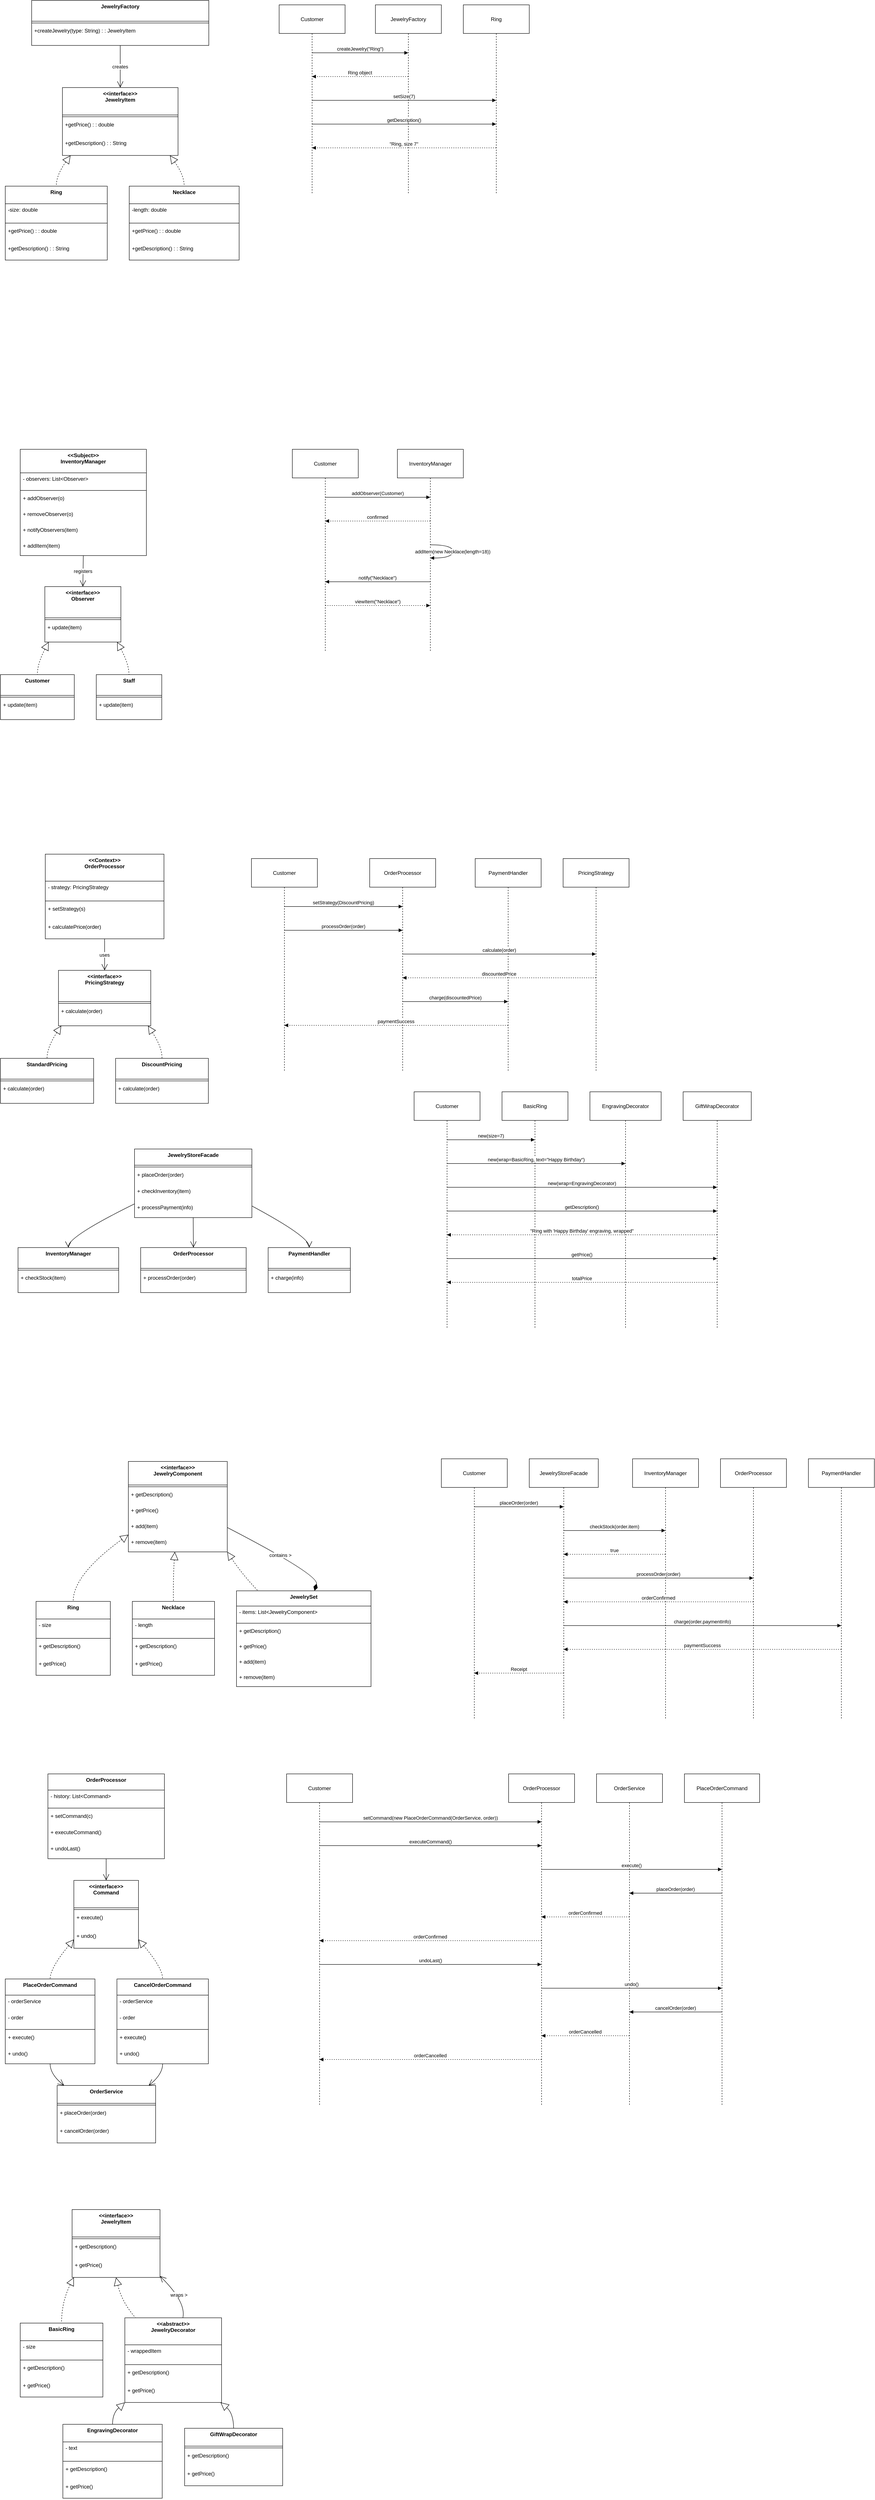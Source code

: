 <mxfile version="27.0.1">
  <diagram name="Page-1" id="vSk1zVGfmatAw6D-6ieH">
    <mxGraphModel dx="1042" dy="692" grid="1" gridSize="10" guides="1" tooltips="1" connect="1" arrows="1" fold="1" page="1" pageScale="1" pageWidth="827" pageHeight="1169" math="0" shadow="0">
      <root>
        <mxCell id="0" />
        <mxCell id="1" parent="0" />
        <mxCell id="fp79NlOOW2Q_nRh836wG-1" value="JewelryFactory" style="swimlane;fontStyle=1;align=center;verticalAlign=top;childLayout=stackLayout;horizontal=1;startSize=47.2;horizontalStack=0;resizeParent=1;resizeParentMax=0;resizeLast=0;collapsible=0;marginBottom=0;" vertex="1" parent="1">
          <mxGeometry x="201" y="120" width="403" height="102.2" as="geometry" />
        </mxCell>
        <mxCell id="fp79NlOOW2Q_nRh836wG-2" style="line;strokeWidth=1;fillColor=none;align=left;verticalAlign=middle;spacingTop=-1;spacingLeft=3;spacingRight=3;rotatable=0;labelPosition=right;points=[];portConstraint=eastwest;strokeColor=inherit;" vertex="1" parent="fp79NlOOW2Q_nRh836wG-1">
          <mxGeometry y="47.2" width="403" height="8" as="geometry" />
        </mxCell>
        <mxCell id="fp79NlOOW2Q_nRh836wG-3" value="+createJewelry(type: String) : : JewelryItem" style="text;strokeColor=none;fillColor=none;align=left;verticalAlign=top;spacingLeft=4;spacingRight=4;overflow=hidden;rotatable=0;points=[[0,0.5],[1,0.5]];portConstraint=eastwest;" vertex="1" parent="fp79NlOOW2Q_nRh836wG-1">
          <mxGeometry y="55.2" width="403" height="47" as="geometry" />
        </mxCell>
        <mxCell id="fp79NlOOW2Q_nRh836wG-4" value="&lt;&lt;interface&gt;&gt;&#xa;JewelryItem" style="swimlane;fontStyle=1;align=center;verticalAlign=top;childLayout=stackLayout;horizontal=1;startSize=62.25;horizontalStack=0;resizeParent=1;resizeParentMax=0;resizeLast=0;collapsible=0;marginBottom=0;" vertex="1" parent="1">
          <mxGeometry x="271" y="318" width="263" height="154.25" as="geometry" />
        </mxCell>
        <mxCell id="fp79NlOOW2Q_nRh836wG-5" style="line;strokeWidth=1;fillColor=none;align=left;verticalAlign=middle;spacingTop=-1;spacingLeft=3;spacingRight=3;rotatable=0;labelPosition=right;points=[];portConstraint=eastwest;strokeColor=inherit;" vertex="1" parent="fp79NlOOW2Q_nRh836wG-4">
          <mxGeometry y="62.25" width="263" height="8" as="geometry" />
        </mxCell>
        <mxCell id="fp79NlOOW2Q_nRh836wG-6" value="+getPrice() : : double" style="text;strokeColor=none;fillColor=none;align=left;verticalAlign=top;spacingLeft=4;spacingRight=4;overflow=hidden;rotatable=0;points=[[0,0.5],[1,0.5]];portConstraint=eastwest;" vertex="1" parent="fp79NlOOW2Q_nRh836wG-4">
          <mxGeometry y="70.25" width="263" height="42" as="geometry" />
        </mxCell>
        <mxCell id="fp79NlOOW2Q_nRh836wG-7" value="+getDescription() : : String" style="text;strokeColor=none;fillColor=none;align=left;verticalAlign=top;spacingLeft=4;spacingRight=4;overflow=hidden;rotatable=0;points=[[0,0.5],[1,0.5]];portConstraint=eastwest;" vertex="1" parent="fp79NlOOW2Q_nRh836wG-4">
          <mxGeometry y="112.25" width="263" height="42" as="geometry" />
        </mxCell>
        <mxCell id="fp79NlOOW2Q_nRh836wG-8" value="Ring" style="swimlane;fontStyle=1;align=center;verticalAlign=top;childLayout=stackLayout;horizontal=1;startSize=40;horizontalStack=0;resizeParent=1;resizeParentMax=0;resizeLast=0;collapsible=0;marginBottom=0;" vertex="1" parent="1">
          <mxGeometry x="141" y="542" width="232" height="168" as="geometry" />
        </mxCell>
        <mxCell id="fp79NlOOW2Q_nRh836wG-9" value="-size: double" style="text;strokeColor=none;fillColor=none;align=left;verticalAlign=top;spacingLeft=4;spacingRight=4;overflow=hidden;rotatable=0;points=[[0,0.5],[1,0.5]];portConstraint=eastwest;" vertex="1" parent="fp79NlOOW2Q_nRh836wG-8">
          <mxGeometry y="40" width="232" height="40" as="geometry" />
        </mxCell>
        <mxCell id="fp79NlOOW2Q_nRh836wG-10" style="line;strokeWidth=1;fillColor=none;align=left;verticalAlign=middle;spacingTop=-1;spacingLeft=3;spacingRight=3;rotatable=0;labelPosition=right;points=[];portConstraint=eastwest;strokeColor=inherit;" vertex="1" parent="fp79NlOOW2Q_nRh836wG-8">
          <mxGeometry y="80" width="232" height="8" as="geometry" />
        </mxCell>
        <mxCell id="fp79NlOOW2Q_nRh836wG-11" value="+getPrice() : : double" style="text;strokeColor=none;fillColor=none;align=left;verticalAlign=top;spacingLeft=4;spacingRight=4;overflow=hidden;rotatable=0;points=[[0,0.5],[1,0.5]];portConstraint=eastwest;" vertex="1" parent="fp79NlOOW2Q_nRh836wG-8">
          <mxGeometry y="88" width="232" height="40" as="geometry" />
        </mxCell>
        <mxCell id="fp79NlOOW2Q_nRh836wG-12" value="+getDescription() : : String" style="text;strokeColor=none;fillColor=none;align=left;verticalAlign=top;spacingLeft=4;spacingRight=4;overflow=hidden;rotatable=0;points=[[0,0.5],[1,0.5]];portConstraint=eastwest;" vertex="1" parent="fp79NlOOW2Q_nRh836wG-8">
          <mxGeometry y="128" width="232" height="40" as="geometry" />
        </mxCell>
        <mxCell id="fp79NlOOW2Q_nRh836wG-13" value="Necklace" style="swimlane;fontStyle=1;align=center;verticalAlign=top;childLayout=stackLayout;horizontal=1;startSize=40;horizontalStack=0;resizeParent=1;resizeParentMax=0;resizeLast=0;collapsible=0;marginBottom=0;" vertex="1" parent="1">
          <mxGeometry x="423" y="542" width="250" height="168" as="geometry" />
        </mxCell>
        <mxCell id="fp79NlOOW2Q_nRh836wG-14" value="-length: double" style="text;strokeColor=none;fillColor=none;align=left;verticalAlign=top;spacingLeft=4;spacingRight=4;overflow=hidden;rotatable=0;points=[[0,0.5],[1,0.5]];portConstraint=eastwest;" vertex="1" parent="fp79NlOOW2Q_nRh836wG-13">
          <mxGeometry y="40" width="250" height="40" as="geometry" />
        </mxCell>
        <mxCell id="fp79NlOOW2Q_nRh836wG-15" style="line;strokeWidth=1;fillColor=none;align=left;verticalAlign=middle;spacingTop=-1;spacingLeft=3;spacingRight=3;rotatable=0;labelPosition=right;points=[];portConstraint=eastwest;strokeColor=inherit;" vertex="1" parent="fp79NlOOW2Q_nRh836wG-13">
          <mxGeometry y="80" width="250" height="8" as="geometry" />
        </mxCell>
        <mxCell id="fp79NlOOW2Q_nRh836wG-16" value="+getPrice() : : double" style="text;strokeColor=none;fillColor=none;align=left;verticalAlign=top;spacingLeft=4;spacingRight=4;overflow=hidden;rotatable=0;points=[[0,0.5],[1,0.5]];portConstraint=eastwest;" vertex="1" parent="fp79NlOOW2Q_nRh836wG-13">
          <mxGeometry y="88" width="250" height="40" as="geometry" />
        </mxCell>
        <mxCell id="fp79NlOOW2Q_nRh836wG-17" value="+getDescription() : : String" style="text;strokeColor=none;fillColor=none;align=left;verticalAlign=top;spacingLeft=4;spacingRight=4;overflow=hidden;rotatable=0;points=[[0,0.5],[1,0.5]];portConstraint=eastwest;" vertex="1" parent="fp79NlOOW2Q_nRh836wG-13">
          <mxGeometry y="128" width="250" height="40" as="geometry" />
        </mxCell>
        <mxCell id="fp79NlOOW2Q_nRh836wG-18" value="creates" style="curved=1;startArrow=none;endArrow=open;endSize=12;exitX=0.5;exitY=1;entryX=0.5;entryY=0;rounded=0;" edge="1" parent="1" source="fp79NlOOW2Q_nRh836wG-1" target="fp79NlOOW2Q_nRh836wG-4">
          <mxGeometry relative="1" as="geometry">
            <Array as="points" />
          </mxGeometry>
        </mxCell>
        <mxCell id="fp79NlOOW2Q_nRh836wG-19" value="" style="curved=1;dashed=1;startArrow=block;startSize=16;startFill=0;endArrow=none;exitX=0.07;exitY=1;entryX=0.5;entryY=0;rounded=0;" edge="1" parent="1" source="fp79NlOOW2Q_nRh836wG-4" target="fp79NlOOW2Q_nRh836wG-8">
          <mxGeometry relative="1" as="geometry">
            <Array as="points">
              <mxPoint x="257" y="517" />
            </Array>
          </mxGeometry>
        </mxCell>
        <mxCell id="fp79NlOOW2Q_nRh836wG-20" value="" style="curved=1;dashed=1;startArrow=block;startSize=16;startFill=0;endArrow=none;exitX=0.93;exitY=1;entryX=0.5;entryY=0;rounded=0;" edge="1" parent="1" source="fp79NlOOW2Q_nRh836wG-4" target="fp79NlOOW2Q_nRh836wG-13">
          <mxGeometry relative="1" as="geometry">
            <Array as="points">
              <mxPoint x="548" y="517" />
            </Array>
          </mxGeometry>
        </mxCell>
        <mxCell id="fp79NlOOW2Q_nRh836wG-21" value="Customer" style="shape=umlLifeline;perimeter=lifelinePerimeter;whiteSpace=wrap;container=1;dropTarget=0;collapsible=0;recursiveResize=0;outlineConnect=0;portConstraint=eastwest;newEdgeStyle={&quot;edgeStyle&quot;:&quot;elbowEdgeStyle&quot;,&quot;elbow&quot;:&quot;vertical&quot;,&quot;curved&quot;:0,&quot;rounded&quot;:0};size=65;" vertex="1" parent="1">
          <mxGeometry x="764" y="130" width="150" height="430" as="geometry" />
        </mxCell>
        <mxCell id="fp79NlOOW2Q_nRh836wG-22" value="JewelryFactory" style="shape=umlLifeline;perimeter=lifelinePerimeter;whiteSpace=wrap;container=1;dropTarget=0;collapsible=0;recursiveResize=0;outlineConnect=0;portConstraint=eastwest;newEdgeStyle={&quot;edgeStyle&quot;:&quot;elbowEdgeStyle&quot;,&quot;elbow&quot;:&quot;vertical&quot;,&quot;curved&quot;:0,&quot;rounded&quot;:0};size=65;" vertex="1" parent="1">
          <mxGeometry x="983" y="130" width="150" height="430" as="geometry" />
        </mxCell>
        <mxCell id="fp79NlOOW2Q_nRh836wG-23" value="Ring" style="shape=umlLifeline;perimeter=lifelinePerimeter;whiteSpace=wrap;container=1;dropTarget=0;collapsible=0;recursiveResize=0;outlineConnect=0;portConstraint=eastwest;newEdgeStyle={&quot;edgeStyle&quot;:&quot;elbowEdgeStyle&quot;,&quot;elbow&quot;:&quot;vertical&quot;,&quot;curved&quot;:0,&quot;rounded&quot;:0};size=65;" vertex="1" parent="1">
          <mxGeometry x="1183" y="130" width="150" height="430" as="geometry" />
        </mxCell>
        <mxCell id="fp79NlOOW2Q_nRh836wG-24" value="createJewelry(&quot;Ring&quot;)" style="verticalAlign=bottom;edgeStyle=elbowEdgeStyle;elbow=vertical;curved=0;rounded=0;endArrow=block;" edge="1" parent="1" source="fp79NlOOW2Q_nRh836wG-21" target="fp79NlOOW2Q_nRh836wG-22">
          <mxGeometry relative="1" as="geometry">
            <Array as="points">
              <mxPoint x="957" y="239" />
            </Array>
          </mxGeometry>
        </mxCell>
        <mxCell id="fp79NlOOW2Q_nRh836wG-25" value="Ring object" style="verticalAlign=bottom;edgeStyle=elbowEdgeStyle;elbow=vertical;curved=0;rounded=0;dashed=1;dashPattern=2 3;endArrow=block;" edge="1" parent="1" source="fp79NlOOW2Q_nRh836wG-22" target="fp79NlOOW2Q_nRh836wG-21">
          <mxGeometry relative="1" as="geometry">
            <Array as="points">
              <mxPoint x="960" y="293" />
            </Array>
          </mxGeometry>
        </mxCell>
        <mxCell id="fp79NlOOW2Q_nRh836wG-26" value="setSize(7)" style="verticalAlign=bottom;edgeStyle=elbowEdgeStyle;elbow=vertical;curved=0;rounded=0;endArrow=block;" edge="1" parent="1" source="fp79NlOOW2Q_nRh836wG-21" target="fp79NlOOW2Q_nRh836wG-23">
          <mxGeometry relative="1" as="geometry">
            <Array as="points">
              <mxPoint x="1057" y="347" />
            </Array>
          </mxGeometry>
        </mxCell>
        <mxCell id="fp79NlOOW2Q_nRh836wG-27" value="getDescription()" style="verticalAlign=bottom;edgeStyle=elbowEdgeStyle;elbow=vertical;curved=0;rounded=0;endArrow=block;" edge="1" parent="1" source="fp79NlOOW2Q_nRh836wG-21" target="fp79NlOOW2Q_nRh836wG-23">
          <mxGeometry relative="1" as="geometry">
            <Array as="points">
              <mxPoint x="1057" y="401" />
            </Array>
          </mxGeometry>
        </mxCell>
        <mxCell id="fp79NlOOW2Q_nRh836wG-28" value="&quot;Ring, size 7&quot;" style="verticalAlign=bottom;edgeStyle=elbowEdgeStyle;elbow=vertical;curved=0;rounded=0;dashed=1;dashPattern=2 3;endArrow=block;" edge="1" parent="1" source="fp79NlOOW2Q_nRh836wG-23" target="fp79NlOOW2Q_nRh836wG-21">
          <mxGeometry relative="1" as="geometry">
            <Array as="points">
              <mxPoint x="1060" y="455" />
            </Array>
          </mxGeometry>
        </mxCell>
        <mxCell id="fp79NlOOW2Q_nRh836wG-29" value="&lt;&lt;Subject&gt;&gt;&#xa;InventoryManager" style="swimlane;fontStyle=1;align=center;verticalAlign=top;childLayout=stackLayout;horizontal=1;startSize=53.538;horizontalStack=0;resizeParent=1;resizeParentMax=0;resizeLast=0;collapsible=0;marginBottom=0;" vertex="1" parent="1">
          <mxGeometry x="175" y="1140" width="287" height="241.538" as="geometry" />
        </mxCell>
        <mxCell id="fp79NlOOW2Q_nRh836wG-30" value="- observers: List&lt;Observer&gt;" style="text;strokeColor=none;fillColor=none;align=left;verticalAlign=top;spacingLeft=4;spacingRight=4;overflow=hidden;rotatable=0;points=[[0,0.5],[1,0.5]];portConstraint=eastwest;" vertex="1" parent="fp79NlOOW2Q_nRh836wG-29">
          <mxGeometry y="53.538" width="287" height="36" as="geometry" />
        </mxCell>
        <mxCell id="fp79NlOOW2Q_nRh836wG-31" style="line;strokeWidth=1;fillColor=none;align=left;verticalAlign=middle;spacingTop=-1;spacingLeft=3;spacingRight=3;rotatable=0;labelPosition=right;points=[];portConstraint=eastwest;strokeColor=inherit;" vertex="1" parent="fp79NlOOW2Q_nRh836wG-29">
          <mxGeometry y="89.538" width="287" height="8" as="geometry" />
        </mxCell>
        <mxCell id="fp79NlOOW2Q_nRh836wG-32" value="+ addObserver(o)" style="text;strokeColor=none;fillColor=none;align=left;verticalAlign=top;spacingLeft=4;spacingRight=4;overflow=hidden;rotatable=0;points=[[0,0.5],[1,0.5]];portConstraint=eastwest;" vertex="1" parent="fp79NlOOW2Q_nRh836wG-29">
          <mxGeometry y="97.538" width="287" height="36" as="geometry" />
        </mxCell>
        <mxCell id="fp79NlOOW2Q_nRh836wG-33" value="+ removeObserver(o)" style="text;strokeColor=none;fillColor=none;align=left;verticalAlign=top;spacingLeft=4;spacingRight=4;overflow=hidden;rotatable=0;points=[[0,0.5],[1,0.5]];portConstraint=eastwest;" vertex="1" parent="fp79NlOOW2Q_nRh836wG-29">
          <mxGeometry y="133.538" width="287" height="36" as="geometry" />
        </mxCell>
        <mxCell id="fp79NlOOW2Q_nRh836wG-34" value="+ notifyObservers(item)" style="text;strokeColor=none;fillColor=none;align=left;verticalAlign=top;spacingLeft=4;spacingRight=4;overflow=hidden;rotatable=0;points=[[0,0.5],[1,0.5]];portConstraint=eastwest;" vertex="1" parent="fp79NlOOW2Q_nRh836wG-29">
          <mxGeometry y="169.538" width="287" height="36" as="geometry" />
        </mxCell>
        <mxCell id="fp79NlOOW2Q_nRh836wG-35" value="+ addItem(item)" style="text;strokeColor=none;fillColor=none;align=left;verticalAlign=top;spacingLeft=4;spacingRight=4;overflow=hidden;rotatable=0;points=[[0,0.5],[1,0.5]];portConstraint=eastwest;" vertex="1" parent="fp79NlOOW2Q_nRh836wG-29">
          <mxGeometry y="205.538" width="287" height="36" as="geometry" />
        </mxCell>
        <mxCell id="fp79NlOOW2Q_nRh836wG-36" value="&lt;&lt;interface&gt;&gt;&#xa;Observer" style="swimlane;fontStyle=1;align=center;verticalAlign=top;childLayout=stackLayout;horizontal=1;startSize=71;horizontalStack=0;resizeParent=1;resizeParentMax=0;resizeLast=0;collapsible=0;marginBottom=0;" vertex="1" parent="1">
          <mxGeometry x="231" y="1452" width="173" height="126" as="geometry" />
        </mxCell>
        <mxCell id="fp79NlOOW2Q_nRh836wG-37" style="line;strokeWidth=1;fillColor=none;align=left;verticalAlign=middle;spacingTop=-1;spacingLeft=3;spacingRight=3;rotatable=0;labelPosition=right;points=[];portConstraint=eastwest;strokeColor=inherit;" vertex="1" parent="fp79NlOOW2Q_nRh836wG-36">
          <mxGeometry y="71" width="173" height="8" as="geometry" />
        </mxCell>
        <mxCell id="fp79NlOOW2Q_nRh836wG-38" value="+ update(item)" style="text;strokeColor=none;fillColor=none;align=left;verticalAlign=top;spacingLeft=4;spacingRight=4;overflow=hidden;rotatable=0;points=[[0,0.5],[1,0.5]];portConstraint=eastwest;" vertex="1" parent="fp79NlOOW2Q_nRh836wG-36">
          <mxGeometry y="79" width="173" height="47" as="geometry" />
        </mxCell>
        <mxCell id="fp79NlOOW2Q_nRh836wG-39" value="Customer" style="swimlane;fontStyle=1;align=center;verticalAlign=top;childLayout=stackLayout;horizontal=1;startSize=47.2;horizontalStack=0;resizeParent=1;resizeParentMax=0;resizeLast=0;collapsible=0;marginBottom=0;" vertex="1" parent="1">
          <mxGeometry x="130" y="1652" width="168" height="102.2" as="geometry" />
        </mxCell>
        <mxCell id="fp79NlOOW2Q_nRh836wG-40" style="line;strokeWidth=1;fillColor=none;align=left;verticalAlign=middle;spacingTop=-1;spacingLeft=3;spacingRight=3;rotatable=0;labelPosition=right;points=[];portConstraint=eastwest;strokeColor=inherit;" vertex="1" parent="fp79NlOOW2Q_nRh836wG-39">
          <mxGeometry y="47.2" width="168" height="8" as="geometry" />
        </mxCell>
        <mxCell id="fp79NlOOW2Q_nRh836wG-41" value="+ update(item)" style="text;strokeColor=none;fillColor=none;align=left;verticalAlign=top;spacingLeft=4;spacingRight=4;overflow=hidden;rotatable=0;points=[[0,0.5],[1,0.5]];portConstraint=eastwest;" vertex="1" parent="fp79NlOOW2Q_nRh836wG-39">
          <mxGeometry y="55.2" width="168" height="47" as="geometry" />
        </mxCell>
        <mxCell id="fp79NlOOW2Q_nRh836wG-42" value="Staff" style="swimlane;fontStyle=1;align=center;verticalAlign=top;childLayout=stackLayout;horizontal=1;startSize=47.2;horizontalStack=0;resizeParent=1;resizeParentMax=0;resizeLast=0;collapsible=0;marginBottom=0;" vertex="1" parent="1">
          <mxGeometry x="348" y="1652" width="149" height="102.2" as="geometry" />
        </mxCell>
        <mxCell id="fp79NlOOW2Q_nRh836wG-43" style="line;strokeWidth=1;fillColor=none;align=left;verticalAlign=middle;spacingTop=-1;spacingLeft=3;spacingRight=3;rotatable=0;labelPosition=right;points=[];portConstraint=eastwest;strokeColor=inherit;" vertex="1" parent="fp79NlOOW2Q_nRh836wG-42">
          <mxGeometry y="47.2" width="149" height="8" as="geometry" />
        </mxCell>
        <mxCell id="fp79NlOOW2Q_nRh836wG-44" value="+ update(item)" style="text;strokeColor=none;fillColor=none;align=left;verticalAlign=top;spacingLeft=4;spacingRight=4;overflow=hidden;rotatable=0;points=[[0,0.5],[1,0.5]];portConstraint=eastwest;" vertex="1" parent="fp79NlOOW2Q_nRh836wG-42">
          <mxGeometry y="55.2" width="149" height="47" as="geometry" />
        </mxCell>
        <mxCell id="fp79NlOOW2Q_nRh836wG-45" value="registers" style="curved=1;startArrow=none;endArrow=open;endSize=12;exitX=0.5;exitY=1;entryX=0.5;entryY=0;rounded=0;" edge="1" parent="1" source="fp79NlOOW2Q_nRh836wG-29" target="fp79NlOOW2Q_nRh836wG-36">
          <mxGeometry relative="1" as="geometry">
            <Array as="points" />
          </mxGeometry>
        </mxCell>
        <mxCell id="fp79NlOOW2Q_nRh836wG-46" value="" style="curved=1;dashed=1;startArrow=block;startSize=16;startFill=0;endArrow=none;exitX=0.05;exitY=1;entryX=0.5;entryY=0;rounded=0;" edge="1" parent="1" source="fp79NlOOW2Q_nRh836wG-36" target="fp79NlOOW2Q_nRh836wG-39">
          <mxGeometry relative="1" as="geometry">
            <Array as="points">
              <mxPoint x="214" y="1627" />
            </Array>
          </mxGeometry>
        </mxCell>
        <mxCell id="fp79NlOOW2Q_nRh836wG-47" value="" style="curved=1;dashed=1;startArrow=block;startSize=16;startFill=0;endArrow=none;exitX=0.95;exitY=1;entryX=0.5;entryY=0;rounded=0;" edge="1" parent="1" source="fp79NlOOW2Q_nRh836wG-36" target="fp79NlOOW2Q_nRh836wG-42">
          <mxGeometry relative="1" as="geometry">
            <Array as="points">
              <mxPoint x="422" y="1627" />
            </Array>
          </mxGeometry>
        </mxCell>
        <mxCell id="fp79NlOOW2Q_nRh836wG-48" value="Customer" style="shape=umlLifeline;perimeter=lifelinePerimeter;whiteSpace=wrap;container=1;dropTarget=0;collapsible=0;recursiveResize=0;outlineConnect=0;portConstraint=eastwest;newEdgeStyle={&quot;edgeStyle&quot;:&quot;elbowEdgeStyle&quot;,&quot;elbow&quot;:&quot;vertical&quot;,&quot;curved&quot;:0,&quot;rounded&quot;:0};size=65;" vertex="1" parent="1">
          <mxGeometry x="794" y="1140" width="150" height="460" as="geometry" />
        </mxCell>
        <mxCell id="fp79NlOOW2Q_nRh836wG-49" value="InventoryManager" style="shape=umlLifeline;perimeter=lifelinePerimeter;whiteSpace=wrap;container=1;dropTarget=0;collapsible=0;recursiveResize=0;outlineConnect=0;portConstraint=eastwest;newEdgeStyle={&quot;edgeStyle&quot;:&quot;elbowEdgeStyle&quot;,&quot;elbow&quot;:&quot;vertical&quot;,&quot;curved&quot;:0,&quot;rounded&quot;:0};size=65;" vertex="1" parent="1">
          <mxGeometry x="1033" y="1140" width="150" height="460" as="geometry" />
        </mxCell>
        <mxCell id="fp79NlOOW2Q_nRh836wG-50" value="addObserver(Customer)" style="verticalAlign=bottom;edgeStyle=elbowEdgeStyle;elbow=vertical;curved=0;rounded=0;endArrow=block;" edge="1" parent="1" source="fp79NlOOW2Q_nRh836wG-48" target="fp79NlOOW2Q_nRh836wG-49">
          <mxGeometry relative="1" as="geometry">
            <Array as="points">
              <mxPoint x="997" y="1249" />
            </Array>
          </mxGeometry>
        </mxCell>
        <mxCell id="fp79NlOOW2Q_nRh836wG-51" value="confirmed" style="verticalAlign=bottom;edgeStyle=elbowEdgeStyle;elbow=vertical;curved=0;rounded=0;dashed=1;dashPattern=2 3;endArrow=block;" edge="1" parent="1" source="fp79NlOOW2Q_nRh836wG-49" target="fp79NlOOW2Q_nRh836wG-48">
          <mxGeometry relative="1" as="geometry">
            <Array as="points">
              <mxPoint x="1000" y="1303" />
            </Array>
          </mxGeometry>
        </mxCell>
        <mxCell id="fp79NlOOW2Q_nRh836wG-52" value="addItem(new Necklace(length=18))" style="curved=1;endArrow=block;rounded=0;" edge="1" parent="1" source="fp79NlOOW2Q_nRh836wG-49" target="fp79NlOOW2Q_nRh836wG-49">
          <mxGeometry relative="1" as="geometry">
            <Array as="points">
              <mxPoint x="1159" y="1357" />
              <mxPoint x="1159" y="1387" />
            </Array>
          </mxGeometry>
        </mxCell>
        <mxCell id="fp79NlOOW2Q_nRh836wG-53" value="notify(&quot;Necklace&quot;)" style="verticalAlign=bottom;edgeStyle=elbowEdgeStyle;elbow=vertical;curved=0;rounded=0;endArrow=block;" edge="1" parent="1" source="fp79NlOOW2Q_nRh836wG-49" target="fp79NlOOW2Q_nRh836wG-48">
          <mxGeometry relative="1" as="geometry">
            <Array as="points">
              <mxPoint x="1000" y="1441" />
            </Array>
          </mxGeometry>
        </mxCell>
        <mxCell id="fp79NlOOW2Q_nRh836wG-54" value="viewItem(&quot;Necklace&quot;)" style="verticalAlign=bottom;edgeStyle=elbowEdgeStyle;elbow=vertical;curved=0;rounded=0;dashed=1;dashPattern=2 3;endArrow=block;" edge="1" parent="1" source="fp79NlOOW2Q_nRh836wG-48" target="fp79NlOOW2Q_nRh836wG-49">
          <mxGeometry relative="1" as="geometry">
            <Array as="points">
              <mxPoint x="997" y="1495" />
            </Array>
          </mxGeometry>
        </mxCell>
        <mxCell id="fp79NlOOW2Q_nRh836wG-55" value="&lt;&lt;Context&gt;&gt;&#xa;OrderProcessor" style="swimlane;fontStyle=1;align=center;verticalAlign=top;childLayout=stackLayout;horizontal=1;startSize=61.333;horizontalStack=0;resizeParent=1;resizeParentMax=0;resizeLast=0;collapsible=0;marginBottom=0;" vertex="1" parent="1">
          <mxGeometry x="232" y="2060" width="270" height="192.333" as="geometry" />
        </mxCell>
        <mxCell id="fp79NlOOW2Q_nRh836wG-56" value="- strategy: PricingStrategy" style="text;strokeColor=none;fillColor=none;align=left;verticalAlign=top;spacingLeft=4;spacingRight=4;overflow=hidden;rotatable=0;points=[[0,0.5],[1,0.5]];portConstraint=eastwest;" vertex="1" parent="fp79NlOOW2Q_nRh836wG-55">
          <mxGeometry y="61.333" width="270" height="41" as="geometry" />
        </mxCell>
        <mxCell id="fp79NlOOW2Q_nRh836wG-57" style="line;strokeWidth=1;fillColor=none;align=left;verticalAlign=middle;spacingTop=-1;spacingLeft=3;spacingRight=3;rotatable=0;labelPosition=right;points=[];portConstraint=eastwest;strokeColor=inherit;" vertex="1" parent="fp79NlOOW2Q_nRh836wG-55">
          <mxGeometry y="102.333" width="270" height="8" as="geometry" />
        </mxCell>
        <mxCell id="fp79NlOOW2Q_nRh836wG-58" value="+ setStrategy(s)" style="text;strokeColor=none;fillColor=none;align=left;verticalAlign=top;spacingLeft=4;spacingRight=4;overflow=hidden;rotatable=0;points=[[0,0.5],[1,0.5]];portConstraint=eastwest;" vertex="1" parent="fp79NlOOW2Q_nRh836wG-55">
          <mxGeometry y="110.333" width="270" height="41" as="geometry" />
        </mxCell>
        <mxCell id="fp79NlOOW2Q_nRh836wG-59" value="+ calculatePrice(order)" style="text;strokeColor=none;fillColor=none;align=left;verticalAlign=top;spacingLeft=4;spacingRight=4;overflow=hidden;rotatable=0;points=[[0,0.5],[1,0.5]];portConstraint=eastwest;" vertex="1" parent="fp79NlOOW2Q_nRh836wG-55">
          <mxGeometry y="151.333" width="270" height="41" as="geometry" />
        </mxCell>
        <mxCell id="fp79NlOOW2Q_nRh836wG-60" value="&lt;&lt;interface&gt;&gt;&#xa;PricingStrategy" style="swimlane;fontStyle=1;align=center;verticalAlign=top;childLayout=stackLayout;horizontal=1;startSize=71;horizontalStack=0;resizeParent=1;resizeParentMax=0;resizeLast=0;collapsible=0;marginBottom=0;" vertex="1" parent="1">
          <mxGeometry x="262" y="2324" width="210" height="126" as="geometry" />
        </mxCell>
        <mxCell id="fp79NlOOW2Q_nRh836wG-61" style="line;strokeWidth=1;fillColor=none;align=left;verticalAlign=middle;spacingTop=-1;spacingLeft=3;spacingRight=3;rotatable=0;labelPosition=right;points=[];portConstraint=eastwest;strokeColor=inherit;" vertex="1" parent="fp79NlOOW2Q_nRh836wG-60">
          <mxGeometry y="71" width="210" height="8" as="geometry" />
        </mxCell>
        <mxCell id="fp79NlOOW2Q_nRh836wG-62" value="+ calculate(order)" style="text;strokeColor=none;fillColor=none;align=left;verticalAlign=top;spacingLeft=4;spacingRight=4;overflow=hidden;rotatable=0;points=[[0,0.5],[1,0.5]];portConstraint=eastwest;" vertex="1" parent="fp79NlOOW2Q_nRh836wG-60">
          <mxGeometry y="79" width="210" height="47" as="geometry" />
        </mxCell>
        <mxCell id="fp79NlOOW2Q_nRh836wG-63" value="StandardPricing" style="swimlane;fontStyle=1;align=center;verticalAlign=top;childLayout=stackLayout;horizontal=1;startSize=47.2;horizontalStack=0;resizeParent=1;resizeParentMax=0;resizeLast=0;collapsible=0;marginBottom=0;" vertex="1" parent="1">
          <mxGeometry x="130" y="2524" width="212" height="102.2" as="geometry" />
        </mxCell>
        <mxCell id="fp79NlOOW2Q_nRh836wG-64" style="line;strokeWidth=1;fillColor=none;align=left;verticalAlign=middle;spacingTop=-1;spacingLeft=3;spacingRight=3;rotatable=0;labelPosition=right;points=[];portConstraint=eastwest;strokeColor=inherit;" vertex="1" parent="fp79NlOOW2Q_nRh836wG-63">
          <mxGeometry y="47.2" width="212" height="8" as="geometry" />
        </mxCell>
        <mxCell id="fp79NlOOW2Q_nRh836wG-65" value="+ calculate(order)" style="text;strokeColor=none;fillColor=none;align=left;verticalAlign=top;spacingLeft=4;spacingRight=4;overflow=hidden;rotatable=0;points=[[0,0.5],[1,0.5]];portConstraint=eastwest;" vertex="1" parent="fp79NlOOW2Q_nRh836wG-63">
          <mxGeometry y="55.2" width="212" height="47" as="geometry" />
        </mxCell>
        <mxCell id="fp79NlOOW2Q_nRh836wG-66" value="DiscountPricing" style="swimlane;fontStyle=1;align=center;verticalAlign=top;childLayout=stackLayout;horizontal=1;startSize=47.2;horizontalStack=0;resizeParent=1;resizeParentMax=0;resizeLast=0;collapsible=0;marginBottom=0;" vertex="1" parent="1">
          <mxGeometry x="392" y="2524" width="211" height="102.2" as="geometry" />
        </mxCell>
        <mxCell id="fp79NlOOW2Q_nRh836wG-67" style="line;strokeWidth=1;fillColor=none;align=left;verticalAlign=middle;spacingTop=-1;spacingLeft=3;spacingRight=3;rotatable=0;labelPosition=right;points=[];portConstraint=eastwest;strokeColor=inherit;" vertex="1" parent="fp79NlOOW2Q_nRh836wG-66">
          <mxGeometry y="47.2" width="211" height="8" as="geometry" />
        </mxCell>
        <mxCell id="fp79NlOOW2Q_nRh836wG-68" value="+ calculate(order)" style="text;strokeColor=none;fillColor=none;align=left;verticalAlign=top;spacingLeft=4;spacingRight=4;overflow=hidden;rotatable=0;points=[[0,0.5],[1,0.5]];portConstraint=eastwest;" vertex="1" parent="fp79NlOOW2Q_nRh836wG-66">
          <mxGeometry y="55.2" width="211" height="47" as="geometry" />
        </mxCell>
        <mxCell id="fp79NlOOW2Q_nRh836wG-69" value="uses" style="curved=1;startArrow=none;endArrow=open;endSize=12;exitX=0.5;exitY=1;entryX=0.5;entryY=0;rounded=0;" edge="1" parent="1" source="fp79NlOOW2Q_nRh836wG-55" target="fp79NlOOW2Q_nRh836wG-60">
          <mxGeometry relative="1" as="geometry">
            <Array as="points" />
          </mxGeometry>
        </mxCell>
        <mxCell id="fp79NlOOW2Q_nRh836wG-70" value="" style="curved=1;dashed=1;startArrow=block;startSize=16;startFill=0;endArrow=none;exitX=0.03;exitY=1;entryX=0.5;entryY=0;rounded=0;" edge="1" parent="1" source="fp79NlOOW2Q_nRh836wG-60" target="fp79NlOOW2Q_nRh836wG-63">
          <mxGeometry relative="1" as="geometry">
            <Array as="points">
              <mxPoint x="236" y="2499" />
            </Array>
          </mxGeometry>
        </mxCell>
        <mxCell id="fp79NlOOW2Q_nRh836wG-71" value="" style="curved=1;dashed=1;startArrow=block;startSize=16;startFill=0;endArrow=none;exitX=0.97;exitY=1;entryX=0.5;entryY=0;rounded=0;" edge="1" parent="1" source="fp79NlOOW2Q_nRh836wG-60" target="fp79NlOOW2Q_nRh836wG-66">
          <mxGeometry relative="1" as="geometry">
            <Array as="points">
              <mxPoint x="498" y="2499" />
            </Array>
          </mxGeometry>
        </mxCell>
        <mxCell id="fp79NlOOW2Q_nRh836wG-72" value="JewelryStoreFacade" style="swimlane;fontStyle=1;align=center;verticalAlign=top;childLayout=stackLayout;horizontal=1;startSize=36.889;horizontalStack=0;resizeParent=1;resizeParentMax=0;resizeLast=0;collapsible=0;marginBottom=0;" vertex="1" parent="1">
          <mxGeometry x="435" y="2730" width="267" height="155.889" as="geometry" />
        </mxCell>
        <mxCell id="fp79NlOOW2Q_nRh836wG-73" style="line;strokeWidth=1;fillColor=none;align=left;verticalAlign=middle;spacingTop=-1;spacingLeft=3;spacingRight=3;rotatable=0;labelPosition=right;points=[];portConstraint=eastwest;strokeColor=inherit;" vertex="1" parent="fp79NlOOW2Q_nRh836wG-72">
          <mxGeometry y="36.889" width="267" height="8" as="geometry" />
        </mxCell>
        <mxCell id="fp79NlOOW2Q_nRh836wG-74" value="+ placeOrder(order)" style="text;strokeColor=none;fillColor=none;align=left;verticalAlign=top;spacingLeft=4;spacingRight=4;overflow=hidden;rotatable=0;points=[[0,0.5],[1,0.5]];portConstraint=eastwest;" vertex="1" parent="fp79NlOOW2Q_nRh836wG-72">
          <mxGeometry y="44.889" width="267" height="37" as="geometry" />
        </mxCell>
        <mxCell id="fp79NlOOW2Q_nRh836wG-75" value="+ checkInventory(item)" style="text;strokeColor=none;fillColor=none;align=left;verticalAlign=top;spacingLeft=4;spacingRight=4;overflow=hidden;rotatable=0;points=[[0,0.5],[1,0.5]];portConstraint=eastwest;" vertex="1" parent="fp79NlOOW2Q_nRh836wG-72">
          <mxGeometry y="81.889" width="267" height="37" as="geometry" />
        </mxCell>
        <mxCell id="fp79NlOOW2Q_nRh836wG-76" value="+ processPayment(info)" style="text;strokeColor=none;fillColor=none;align=left;verticalAlign=top;spacingLeft=4;spacingRight=4;overflow=hidden;rotatable=0;points=[[0,0.5],[1,0.5]];portConstraint=eastwest;" vertex="1" parent="fp79NlOOW2Q_nRh836wG-72">
          <mxGeometry y="118.889" width="267" height="37" as="geometry" />
        </mxCell>
        <mxCell id="fp79NlOOW2Q_nRh836wG-77" value="InventoryManager" style="swimlane;fontStyle=1;align=center;verticalAlign=top;childLayout=stackLayout;horizontal=1;startSize=47.2;horizontalStack=0;resizeParent=1;resizeParentMax=0;resizeLast=0;collapsible=0;marginBottom=0;" vertex="1" parent="1">
          <mxGeometry x="170" y="2954" width="229" height="102.2" as="geometry" />
        </mxCell>
        <mxCell id="fp79NlOOW2Q_nRh836wG-78" style="line;strokeWidth=1;fillColor=none;align=left;verticalAlign=middle;spacingTop=-1;spacingLeft=3;spacingRight=3;rotatable=0;labelPosition=right;points=[];portConstraint=eastwest;strokeColor=inherit;" vertex="1" parent="fp79NlOOW2Q_nRh836wG-77">
          <mxGeometry y="47.2" width="229" height="8" as="geometry" />
        </mxCell>
        <mxCell id="fp79NlOOW2Q_nRh836wG-79" value="+ checkStock(item)" style="text;strokeColor=none;fillColor=none;align=left;verticalAlign=top;spacingLeft=4;spacingRight=4;overflow=hidden;rotatable=0;points=[[0,0.5],[1,0.5]];portConstraint=eastwest;" vertex="1" parent="fp79NlOOW2Q_nRh836wG-77">
          <mxGeometry y="55.2" width="229" height="47" as="geometry" />
        </mxCell>
        <mxCell id="fp79NlOOW2Q_nRh836wG-80" value="OrderProcessor" style="swimlane;fontStyle=1;align=center;verticalAlign=top;childLayout=stackLayout;horizontal=1;startSize=47.2;horizontalStack=0;resizeParent=1;resizeParentMax=0;resizeLast=0;collapsible=0;marginBottom=0;" vertex="1" parent="1">
          <mxGeometry x="449" y="2954" width="240" height="102.2" as="geometry" />
        </mxCell>
        <mxCell id="fp79NlOOW2Q_nRh836wG-81" style="line;strokeWidth=1;fillColor=none;align=left;verticalAlign=middle;spacingTop=-1;spacingLeft=3;spacingRight=3;rotatable=0;labelPosition=right;points=[];portConstraint=eastwest;strokeColor=inherit;" vertex="1" parent="fp79NlOOW2Q_nRh836wG-80">
          <mxGeometry y="47.2" width="240" height="8" as="geometry" />
        </mxCell>
        <mxCell id="fp79NlOOW2Q_nRh836wG-82" value="+ processOrder(order)" style="text;strokeColor=none;fillColor=none;align=left;verticalAlign=top;spacingLeft=4;spacingRight=4;overflow=hidden;rotatable=0;points=[[0,0.5],[1,0.5]];portConstraint=eastwest;" vertex="1" parent="fp79NlOOW2Q_nRh836wG-80">
          <mxGeometry y="55.2" width="240" height="47" as="geometry" />
        </mxCell>
        <mxCell id="fp79NlOOW2Q_nRh836wG-83" value="PaymentHandler" style="swimlane;fontStyle=1;align=center;verticalAlign=top;childLayout=stackLayout;horizontal=1;startSize=47.2;horizontalStack=0;resizeParent=1;resizeParentMax=0;resizeLast=0;collapsible=0;marginBottom=0;" vertex="1" parent="1">
          <mxGeometry x="739" y="2954" width="187" height="102.2" as="geometry" />
        </mxCell>
        <mxCell id="fp79NlOOW2Q_nRh836wG-84" style="line;strokeWidth=1;fillColor=none;align=left;verticalAlign=middle;spacingTop=-1;spacingLeft=3;spacingRight=3;rotatable=0;labelPosition=right;points=[];portConstraint=eastwest;strokeColor=inherit;" vertex="1" parent="fp79NlOOW2Q_nRh836wG-83">
          <mxGeometry y="47.2" width="187" height="8" as="geometry" />
        </mxCell>
        <mxCell id="fp79NlOOW2Q_nRh836wG-85" value="+ charge(info)" style="text;strokeColor=none;fillColor=none;align=left;verticalAlign=top;spacingLeft=4;spacingRight=4;overflow=hidden;rotatable=0;points=[[0,0.5],[1,0.5]];portConstraint=eastwest;" vertex="1" parent="fp79NlOOW2Q_nRh836wG-83">
          <mxGeometry y="55.2" width="187" height="47" as="geometry" />
        </mxCell>
        <mxCell id="fp79NlOOW2Q_nRh836wG-86" value="" style="curved=1;startArrow=none;endArrow=open;endSize=12;exitX=0;exitY=0.8;entryX=0.5;entryY=0;rounded=0;" edge="1" parent="1" source="fp79NlOOW2Q_nRh836wG-72" target="fp79NlOOW2Q_nRh836wG-77">
          <mxGeometry relative="1" as="geometry">
            <Array as="points">
              <mxPoint x="284" y="2929" />
            </Array>
          </mxGeometry>
        </mxCell>
        <mxCell id="fp79NlOOW2Q_nRh836wG-87" value="" style="curved=1;startArrow=none;endArrow=open;endSize=12;exitX=0.5;exitY=1;entryX=0.5;entryY=0;rounded=0;" edge="1" parent="1" source="fp79NlOOW2Q_nRh836wG-72" target="fp79NlOOW2Q_nRh836wG-80">
          <mxGeometry relative="1" as="geometry">
            <Array as="points" />
          </mxGeometry>
        </mxCell>
        <mxCell id="fp79NlOOW2Q_nRh836wG-88" value="" style="curved=1;startArrow=none;endArrow=open;endSize=12;exitX=1;exitY=0.83;entryX=0.5;entryY=0;rounded=0;" edge="1" parent="1" source="fp79NlOOW2Q_nRh836wG-72" target="fp79NlOOW2Q_nRh836wG-83">
          <mxGeometry relative="1" as="geometry">
            <Array as="points">
              <mxPoint x="832" y="2929" />
            </Array>
          </mxGeometry>
        </mxCell>
        <mxCell id="fp79NlOOW2Q_nRh836wG-89" value="&lt;&lt;interface&gt;&gt;&#xa;JewelryComponent" style="swimlane;fontStyle=1;align=center;verticalAlign=top;childLayout=stackLayout;horizontal=1;startSize=53.5;horizontalStack=0;resizeParent=1;resizeParentMax=0;resizeLast=0;collapsible=0;marginBottom=0;" vertex="1" parent="1">
          <mxGeometry x="421" y="3440" width="225" height="205.5" as="geometry" />
        </mxCell>
        <mxCell id="fp79NlOOW2Q_nRh836wG-90" style="line;strokeWidth=1;fillColor=none;align=left;verticalAlign=middle;spacingTop=-1;spacingLeft=3;spacingRight=3;rotatable=0;labelPosition=right;points=[];portConstraint=eastwest;strokeColor=inherit;" vertex="1" parent="fp79NlOOW2Q_nRh836wG-89">
          <mxGeometry y="53.5" width="225" height="8" as="geometry" />
        </mxCell>
        <mxCell id="fp79NlOOW2Q_nRh836wG-91" value="+ getDescription()" style="text;strokeColor=none;fillColor=none;align=left;verticalAlign=top;spacingLeft=4;spacingRight=4;overflow=hidden;rotatable=0;points=[[0,0.5],[1,0.5]];portConstraint=eastwest;" vertex="1" parent="fp79NlOOW2Q_nRh836wG-89">
          <mxGeometry y="61.5" width="225" height="36" as="geometry" />
        </mxCell>
        <mxCell id="fp79NlOOW2Q_nRh836wG-92" value="+ getPrice()" style="text;strokeColor=none;fillColor=none;align=left;verticalAlign=top;spacingLeft=4;spacingRight=4;overflow=hidden;rotatable=0;points=[[0,0.5],[1,0.5]];portConstraint=eastwest;" vertex="1" parent="fp79NlOOW2Q_nRh836wG-89">
          <mxGeometry y="97.5" width="225" height="36" as="geometry" />
        </mxCell>
        <mxCell id="fp79NlOOW2Q_nRh836wG-93" value="+ add(item)" style="text;strokeColor=none;fillColor=none;align=left;verticalAlign=top;spacingLeft=4;spacingRight=4;overflow=hidden;rotatable=0;points=[[0,0.5],[1,0.5]];portConstraint=eastwest;" vertex="1" parent="fp79NlOOW2Q_nRh836wG-89">
          <mxGeometry y="133.5" width="225" height="36" as="geometry" />
        </mxCell>
        <mxCell id="fp79NlOOW2Q_nRh836wG-94" value="+ remove(item)" style="text;strokeColor=none;fillColor=none;align=left;verticalAlign=top;spacingLeft=4;spacingRight=4;overflow=hidden;rotatable=0;points=[[0,0.5],[1,0.5]];portConstraint=eastwest;" vertex="1" parent="fp79NlOOW2Q_nRh836wG-89">
          <mxGeometry y="169.5" width="225" height="36" as="geometry" />
        </mxCell>
        <mxCell id="fp79NlOOW2Q_nRh836wG-95" value="Ring" style="swimlane;fontStyle=1;align=center;verticalAlign=top;childLayout=stackLayout;horizontal=1;startSize=40;horizontalStack=0;resizeParent=1;resizeParentMax=0;resizeLast=0;collapsible=0;marginBottom=0;" vertex="1" parent="1">
          <mxGeometry x="211" y="3758" width="169" height="168" as="geometry" />
        </mxCell>
        <mxCell id="fp79NlOOW2Q_nRh836wG-96" value="- size" style="text;strokeColor=none;fillColor=none;align=left;verticalAlign=top;spacingLeft=4;spacingRight=4;overflow=hidden;rotatable=0;points=[[0,0.5],[1,0.5]];portConstraint=eastwest;" vertex="1" parent="fp79NlOOW2Q_nRh836wG-95">
          <mxGeometry y="40" width="169" height="40" as="geometry" />
        </mxCell>
        <mxCell id="fp79NlOOW2Q_nRh836wG-97" style="line;strokeWidth=1;fillColor=none;align=left;verticalAlign=middle;spacingTop=-1;spacingLeft=3;spacingRight=3;rotatable=0;labelPosition=right;points=[];portConstraint=eastwest;strokeColor=inherit;" vertex="1" parent="fp79NlOOW2Q_nRh836wG-95">
          <mxGeometry y="80" width="169" height="8" as="geometry" />
        </mxCell>
        <mxCell id="fp79NlOOW2Q_nRh836wG-98" value="+ getDescription()" style="text;strokeColor=none;fillColor=none;align=left;verticalAlign=top;spacingLeft=4;spacingRight=4;overflow=hidden;rotatable=0;points=[[0,0.5],[1,0.5]];portConstraint=eastwest;" vertex="1" parent="fp79NlOOW2Q_nRh836wG-95">
          <mxGeometry y="88" width="169" height="40" as="geometry" />
        </mxCell>
        <mxCell id="fp79NlOOW2Q_nRh836wG-99" value="+ getPrice()" style="text;strokeColor=none;fillColor=none;align=left;verticalAlign=top;spacingLeft=4;spacingRight=4;overflow=hidden;rotatable=0;points=[[0,0.5],[1,0.5]];portConstraint=eastwest;" vertex="1" parent="fp79NlOOW2Q_nRh836wG-95">
          <mxGeometry y="128" width="169" height="40" as="geometry" />
        </mxCell>
        <mxCell id="fp79NlOOW2Q_nRh836wG-100" value="Necklace" style="swimlane;fontStyle=1;align=center;verticalAlign=top;childLayout=stackLayout;horizontal=1;startSize=40;horizontalStack=0;resizeParent=1;resizeParentMax=0;resizeLast=0;collapsible=0;marginBottom=0;" vertex="1" parent="1">
          <mxGeometry x="430" y="3758" width="187" height="168" as="geometry" />
        </mxCell>
        <mxCell id="fp79NlOOW2Q_nRh836wG-101" value="- length" style="text;strokeColor=none;fillColor=none;align=left;verticalAlign=top;spacingLeft=4;spacingRight=4;overflow=hidden;rotatable=0;points=[[0,0.5],[1,0.5]];portConstraint=eastwest;" vertex="1" parent="fp79NlOOW2Q_nRh836wG-100">
          <mxGeometry y="40" width="187" height="40" as="geometry" />
        </mxCell>
        <mxCell id="fp79NlOOW2Q_nRh836wG-102" style="line;strokeWidth=1;fillColor=none;align=left;verticalAlign=middle;spacingTop=-1;spacingLeft=3;spacingRight=3;rotatable=0;labelPosition=right;points=[];portConstraint=eastwest;strokeColor=inherit;" vertex="1" parent="fp79NlOOW2Q_nRh836wG-100">
          <mxGeometry y="80" width="187" height="8" as="geometry" />
        </mxCell>
        <mxCell id="fp79NlOOW2Q_nRh836wG-103" value="+ getDescription()" style="text;strokeColor=none;fillColor=none;align=left;verticalAlign=top;spacingLeft=4;spacingRight=4;overflow=hidden;rotatable=0;points=[[0,0.5],[1,0.5]];portConstraint=eastwest;" vertex="1" parent="fp79NlOOW2Q_nRh836wG-100">
          <mxGeometry y="88" width="187" height="40" as="geometry" />
        </mxCell>
        <mxCell id="fp79NlOOW2Q_nRh836wG-104" value="+ getPrice()" style="text;strokeColor=none;fillColor=none;align=left;verticalAlign=top;spacingLeft=4;spacingRight=4;overflow=hidden;rotatable=0;points=[[0,0.5],[1,0.5]];portConstraint=eastwest;" vertex="1" parent="fp79NlOOW2Q_nRh836wG-100">
          <mxGeometry y="128" width="187" height="40" as="geometry" />
        </mxCell>
        <mxCell id="fp79NlOOW2Q_nRh836wG-105" value="JewelrySet" style="swimlane;fontStyle=1;align=center;verticalAlign=top;childLayout=stackLayout;horizontal=1;startSize=34.667;horizontalStack=0;resizeParent=1;resizeParentMax=0;resizeLast=0;collapsible=0;marginBottom=0;" vertex="1" parent="1">
          <mxGeometry x="667" y="3734" width="306" height="217.667" as="geometry" />
        </mxCell>
        <mxCell id="fp79NlOOW2Q_nRh836wG-106" value="- items: List&lt;JewelryComponent&gt;" style="text;strokeColor=none;fillColor=none;align=left;verticalAlign=top;spacingLeft=4;spacingRight=4;overflow=hidden;rotatable=0;points=[[0,0.5],[1,0.5]];portConstraint=eastwest;" vertex="1" parent="fp79NlOOW2Q_nRh836wG-105">
          <mxGeometry y="34.667" width="306" height="35" as="geometry" />
        </mxCell>
        <mxCell id="fp79NlOOW2Q_nRh836wG-107" style="line;strokeWidth=1;fillColor=none;align=left;verticalAlign=middle;spacingTop=-1;spacingLeft=3;spacingRight=3;rotatable=0;labelPosition=right;points=[];portConstraint=eastwest;strokeColor=inherit;" vertex="1" parent="fp79NlOOW2Q_nRh836wG-105">
          <mxGeometry y="69.667" width="306" height="8" as="geometry" />
        </mxCell>
        <mxCell id="fp79NlOOW2Q_nRh836wG-108" value="+ getDescription()" style="text;strokeColor=none;fillColor=none;align=left;verticalAlign=top;spacingLeft=4;spacingRight=4;overflow=hidden;rotatable=0;points=[[0,0.5],[1,0.5]];portConstraint=eastwest;" vertex="1" parent="fp79NlOOW2Q_nRh836wG-105">
          <mxGeometry y="77.667" width="306" height="35" as="geometry" />
        </mxCell>
        <mxCell id="fp79NlOOW2Q_nRh836wG-109" value="+ getPrice()" style="text;strokeColor=none;fillColor=none;align=left;verticalAlign=top;spacingLeft=4;spacingRight=4;overflow=hidden;rotatable=0;points=[[0,0.5],[1,0.5]];portConstraint=eastwest;" vertex="1" parent="fp79NlOOW2Q_nRh836wG-105">
          <mxGeometry y="112.667" width="306" height="35" as="geometry" />
        </mxCell>
        <mxCell id="fp79NlOOW2Q_nRh836wG-110" value="+ add(item)" style="text;strokeColor=none;fillColor=none;align=left;verticalAlign=top;spacingLeft=4;spacingRight=4;overflow=hidden;rotatable=0;points=[[0,0.5],[1,0.5]];portConstraint=eastwest;" vertex="1" parent="fp79NlOOW2Q_nRh836wG-105">
          <mxGeometry y="147.667" width="306" height="35" as="geometry" />
        </mxCell>
        <mxCell id="fp79NlOOW2Q_nRh836wG-111" value="+ remove(item)" style="text;strokeColor=none;fillColor=none;align=left;verticalAlign=top;spacingLeft=4;spacingRight=4;overflow=hidden;rotatable=0;points=[[0,0.5],[1,0.5]];portConstraint=eastwest;" vertex="1" parent="fp79NlOOW2Q_nRh836wG-105">
          <mxGeometry y="182.667" width="306" height="35" as="geometry" />
        </mxCell>
        <mxCell id="fp79NlOOW2Q_nRh836wG-112" value="" style="curved=1;dashed=1;startArrow=block;startSize=16;startFill=0;endArrow=none;exitX=0;exitY=0.81;entryX=0.5;entryY=0;rounded=0;" edge="1" parent="1" source="fp79NlOOW2Q_nRh836wG-89" target="fp79NlOOW2Q_nRh836wG-95">
          <mxGeometry relative="1" as="geometry">
            <Array as="points">
              <mxPoint x="295" y="3698" />
            </Array>
          </mxGeometry>
        </mxCell>
        <mxCell id="fp79NlOOW2Q_nRh836wG-113" value="" style="curved=1;dashed=1;startArrow=block;startSize=16;startFill=0;endArrow=none;exitX=0.47;exitY=1;entryX=0.5;entryY=0;rounded=0;" edge="1" parent="1" source="fp79NlOOW2Q_nRh836wG-89" target="fp79NlOOW2Q_nRh836wG-100">
          <mxGeometry relative="1" as="geometry">
            <Array as="points">
              <mxPoint x="523" y="3698" />
            </Array>
          </mxGeometry>
        </mxCell>
        <mxCell id="fp79NlOOW2Q_nRh836wG-114" value="" style="curved=1;dashed=1;startArrow=block;startSize=16;startFill=0;endArrow=none;exitX=1;exitY=1;entryX=0.16;entryY=0;rounded=0;" edge="1" parent="1" source="fp79NlOOW2Q_nRh836wG-89" target="fp79NlOOW2Q_nRh836wG-105">
          <mxGeometry relative="1" as="geometry">
            <Array as="points">
              <mxPoint x="681" y="3698" />
            </Array>
          </mxGeometry>
        </mxCell>
        <mxCell id="fp79NlOOW2Q_nRh836wG-115" value="contains &gt;" style="curved=1;startArrow=diamondThin;startSize=14;startFill=1;endArrow=none;exitX=0.58;exitY=0;entryX=1;entryY=0.73;rounded=0;" edge="1" parent="1" source="fp79NlOOW2Q_nRh836wG-105" target="fp79NlOOW2Q_nRh836wG-89">
          <mxGeometry relative="1" as="geometry">
            <Array as="points">
              <mxPoint x="855" y="3698" />
            </Array>
          </mxGeometry>
        </mxCell>
        <mxCell id="fp79NlOOW2Q_nRh836wG-116" value="&lt;&lt;interface&gt;&gt;&#xa;Command" style="swimlane;fontStyle=1;align=center;verticalAlign=top;childLayout=stackLayout;horizontal=1;startSize=62.25;horizontalStack=0;resizeParent=1;resizeParentMax=0;resizeLast=0;collapsible=0;marginBottom=0;" vertex="1" parent="1">
          <mxGeometry x="297" y="4392" width="147" height="154.25" as="geometry" />
        </mxCell>
        <mxCell id="fp79NlOOW2Q_nRh836wG-117" style="line;strokeWidth=1;fillColor=none;align=left;verticalAlign=middle;spacingTop=-1;spacingLeft=3;spacingRight=3;rotatable=0;labelPosition=right;points=[];portConstraint=eastwest;strokeColor=inherit;" vertex="1" parent="fp79NlOOW2Q_nRh836wG-116">
          <mxGeometry y="62.25" width="147" height="8" as="geometry" />
        </mxCell>
        <mxCell id="fp79NlOOW2Q_nRh836wG-118" value="+ execute()" style="text;strokeColor=none;fillColor=none;align=left;verticalAlign=top;spacingLeft=4;spacingRight=4;overflow=hidden;rotatable=0;points=[[0,0.5],[1,0.5]];portConstraint=eastwest;" vertex="1" parent="fp79NlOOW2Q_nRh836wG-116">
          <mxGeometry y="70.25" width="147" height="42" as="geometry" />
        </mxCell>
        <mxCell id="fp79NlOOW2Q_nRh836wG-119" value="+ undo()" style="text;strokeColor=none;fillColor=none;align=left;verticalAlign=top;spacingLeft=4;spacingRight=4;overflow=hidden;rotatable=0;points=[[0,0.5],[1,0.5]];portConstraint=eastwest;" vertex="1" parent="fp79NlOOW2Q_nRh836wG-116">
          <mxGeometry y="112.25" width="147" height="42" as="geometry" />
        </mxCell>
        <mxCell id="fp79NlOOW2Q_nRh836wG-120" value="PlaceOrderCommand" style="swimlane;fontStyle=1;align=center;verticalAlign=top;childLayout=stackLayout;horizontal=1;startSize=36.8;horizontalStack=0;resizeParent=1;resizeParentMax=0;resizeLast=0;collapsible=0;marginBottom=0;" vertex="1" parent="1">
          <mxGeometry x="141" y="4616" width="204" height="192.8" as="geometry" />
        </mxCell>
        <mxCell id="fp79NlOOW2Q_nRh836wG-121" value="- orderService" style="text;strokeColor=none;fillColor=none;align=left;verticalAlign=top;spacingLeft=4;spacingRight=4;overflow=hidden;rotatable=0;points=[[0,0.5],[1,0.5]];portConstraint=eastwest;" vertex="1" parent="fp79NlOOW2Q_nRh836wG-120">
          <mxGeometry y="36.8" width="204" height="37" as="geometry" />
        </mxCell>
        <mxCell id="fp79NlOOW2Q_nRh836wG-122" value="- order" style="text;strokeColor=none;fillColor=none;align=left;verticalAlign=top;spacingLeft=4;spacingRight=4;overflow=hidden;rotatable=0;points=[[0,0.5],[1,0.5]];portConstraint=eastwest;" vertex="1" parent="fp79NlOOW2Q_nRh836wG-120">
          <mxGeometry y="73.8" width="204" height="37" as="geometry" />
        </mxCell>
        <mxCell id="fp79NlOOW2Q_nRh836wG-123" style="line;strokeWidth=1;fillColor=none;align=left;verticalAlign=middle;spacingTop=-1;spacingLeft=3;spacingRight=3;rotatable=0;labelPosition=right;points=[];portConstraint=eastwest;strokeColor=inherit;" vertex="1" parent="fp79NlOOW2Q_nRh836wG-120">
          <mxGeometry y="110.8" width="204" height="8" as="geometry" />
        </mxCell>
        <mxCell id="fp79NlOOW2Q_nRh836wG-124" value="+ execute()" style="text;strokeColor=none;fillColor=none;align=left;verticalAlign=top;spacingLeft=4;spacingRight=4;overflow=hidden;rotatable=0;points=[[0,0.5],[1,0.5]];portConstraint=eastwest;" vertex="1" parent="fp79NlOOW2Q_nRh836wG-120">
          <mxGeometry y="118.8" width="204" height="37" as="geometry" />
        </mxCell>
        <mxCell id="fp79NlOOW2Q_nRh836wG-125" value="+ undo()" style="text;strokeColor=none;fillColor=none;align=left;verticalAlign=top;spacingLeft=4;spacingRight=4;overflow=hidden;rotatable=0;points=[[0,0.5],[1,0.5]];portConstraint=eastwest;" vertex="1" parent="fp79NlOOW2Q_nRh836wG-120">
          <mxGeometry y="155.8" width="204" height="37" as="geometry" />
        </mxCell>
        <mxCell id="fp79NlOOW2Q_nRh836wG-126" value="CancelOrderCommand" style="swimlane;fontStyle=1;align=center;verticalAlign=top;childLayout=stackLayout;horizontal=1;startSize=36.8;horizontalStack=0;resizeParent=1;resizeParentMax=0;resizeLast=0;collapsible=0;marginBottom=0;" vertex="1" parent="1">
          <mxGeometry x="395" y="4616" width="208" height="192.8" as="geometry" />
        </mxCell>
        <mxCell id="fp79NlOOW2Q_nRh836wG-127" value="- orderService" style="text;strokeColor=none;fillColor=none;align=left;verticalAlign=top;spacingLeft=4;spacingRight=4;overflow=hidden;rotatable=0;points=[[0,0.5],[1,0.5]];portConstraint=eastwest;" vertex="1" parent="fp79NlOOW2Q_nRh836wG-126">
          <mxGeometry y="36.8" width="208" height="37" as="geometry" />
        </mxCell>
        <mxCell id="fp79NlOOW2Q_nRh836wG-128" value="- order" style="text;strokeColor=none;fillColor=none;align=left;verticalAlign=top;spacingLeft=4;spacingRight=4;overflow=hidden;rotatable=0;points=[[0,0.5],[1,0.5]];portConstraint=eastwest;" vertex="1" parent="fp79NlOOW2Q_nRh836wG-126">
          <mxGeometry y="73.8" width="208" height="37" as="geometry" />
        </mxCell>
        <mxCell id="fp79NlOOW2Q_nRh836wG-129" style="line;strokeWidth=1;fillColor=none;align=left;verticalAlign=middle;spacingTop=-1;spacingLeft=3;spacingRight=3;rotatable=0;labelPosition=right;points=[];portConstraint=eastwest;strokeColor=inherit;" vertex="1" parent="fp79NlOOW2Q_nRh836wG-126">
          <mxGeometry y="110.8" width="208" height="8" as="geometry" />
        </mxCell>
        <mxCell id="fp79NlOOW2Q_nRh836wG-130" value="+ execute()" style="text;strokeColor=none;fillColor=none;align=left;verticalAlign=top;spacingLeft=4;spacingRight=4;overflow=hidden;rotatable=0;points=[[0,0.5],[1,0.5]];portConstraint=eastwest;" vertex="1" parent="fp79NlOOW2Q_nRh836wG-126">
          <mxGeometry y="118.8" width="208" height="37" as="geometry" />
        </mxCell>
        <mxCell id="fp79NlOOW2Q_nRh836wG-131" value="+ undo()" style="text;strokeColor=none;fillColor=none;align=left;verticalAlign=top;spacingLeft=4;spacingRight=4;overflow=hidden;rotatable=0;points=[[0,0.5],[1,0.5]];portConstraint=eastwest;" vertex="1" parent="fp79NlOOW2Q_nRh836wG-126">
          <mxGeometry y="155.8" width="208" height="37" as="geometry" />
        </mxCell>
        <mxCell id="fp79NlOOW2Q_nRh836wG-132" value="OrderService" style="swimlane;fontStyle=1;align=center;verticalAlign=top;childLayout=stackLayout;horizontal=1;startSize=40.571;horizontalStack=0;resizeParent=1;resizeParentMax=0;resizeLast=0;collapsible=0;marginBottom=0;" vertex="1" parent="1">
          <mxGeometry x="259" y="4858" width="224" height="130.571" as="geometry" />
        </mxCell>
        <mxCell id="fp79NlOOW2Q_nRh836wG-133" style="line;strokeWidth=1;fillColor=none;align=left;verticalAlign=middle;spacingTop=-1;spacingLeft=3;spacingRight=3;rotatable=0;labelPosition=right;points=[];portConstraint=eastwest;strokeColor=inherit;" vertex="1" parent="fp79NlOOW2Q_nRh836wG-132">
          <mxGeometry y="40.571" width="224" height="8" as="geometry" />
        </mxCell>
        <mxCell id="fp79NlOOW2Q_nRh836wG-134" value="+ placeOrder(order)" style="text;strokeColor=none;fillColor=none;align=left;verticalAlign=top;spacingLeft=4;spacingRight=4;overflow=hidden;rotatable=0;points=[[0,0.5],[1,0.5]];portConstraint=eastwest;" vertex="1" parent="fp79NlOOW2Q_nRh836wG-132">
          <mxGeometry y="48.571" width="224" height="41" as="geometry" />
        </mxCell>
        <mxCell id="fp79NlOOW2Q_nRh836wG-135" value="+ cancelOrder(order)" style="text;strokeColor=none;fillColor=none;align=left;verticalAlign=top;spacingLeft=4;spacingRight=4;overflow=hidden;rotatable=0;points=[[0,0.5],[1,0.5]];portConstraint=eastwest;" vertex="1" parent="fp79NlOOW2Q_nRh836wG-132">
          <mxGeometry y="89.571" width="224" height="41" as="geometry" />
        </mxCell>
        <mxCell id="fp79NlOOW2Q_nRh836wG-136" value="OrderProcessor" style="swimlane;fontStyle=1;align=center;verticalAlign=top;childLayout=stackLayout;horizontal=1;startSize=36.8;horizontalStack=0;resizeParent=1;resizeParentMax=0;resizeLast=0;collapsible=0;marginBottom=0;" vertex="1" parent="1">
          <mxGeometry x="238" y="4150" width="265" height="192.8" as="geometry" />
        </mxCell>
        <mxCell id="fp79NlOOW2Q_nRh836wG-137" value="- history: List&lt;Command&gt;" style="text;strokeColor=none;fillColor=none;align=left;verticalAlign=top;spacingLeft=4;spacingRight=4;overflow=hidden;rotatable=0;points=[[0,0.5],[1,0.5]];portConstraint=eastwest;" vertex="1" parent="fp79NlOOW2Q_nRh836wG-136">
          <mxGeometry y="36.8" width="265" height="37" as="geometry" />
        </mxCell>
        <mxCell id="fp79NlOOW2Q_nRh836wG-138" style="line;strokeWidth=1;fillColor=none;align=left;verticalAlign=middle;spacingTop=-1;spacingLeft=3;spacingRight=3;rotatable=0;labelPosition=right;points=[];portConstraint=eastwest;strokeColor=inherit;" vertex="1" parent="fp79NlOOW2Q_nRh836wG-136">
          <mxGeometry y="73.8" width="265" height="8" as="geometry" />
        </mxCell>
        <mxCell id="fp79NlOOW2Q_nRh836wG-139" value="+ setCommand(c)" style="text;strokeColor=none;fillColor=none;align=left;verticalAlign=top;spacingLeft=4;spacingRight=4;overflow=hidden;rotatable=0;points=[[0,0.5],[1,0.5]];portConstraint=eastwest;" vertex="1" parent="fp79NlOOW2Q_nRh836wG-136">
          <mxGeometry y="81.8" width="265" height="37" as="geometry" />
        </mxCell>
        <mxCell id="fp79NlOOW2Q_nRh836wG-140" value="+ executeCommand()" style="text;strokeColor=none;fillColor=none;align=left;verticalAlign=top;spacingLeft=4;spacingRight=4;overflow=hidden;rotatable=0;points=[[0,0.5],[1,0.5]];portConstraint=eastwest;" vertex="1" parent="fp79NlOOW2Q_nRh836wG-136">
          <mxGeometry y="118.8" width="265" height="37" as="geometry" />
        </mxCell>
        <mxCell id="fp79NlOOW2Q_nRh836wG-141" value="+ undoLast()" style="text;strokeColor=none;fillColor=none;align=left;verticalAlign=top;spacingLeft=4;spacingRight=4;overflow=hidden;rotatable=0;points=[[0,0.5],[1,0.5]];portConstraint=eastwest;" vertex="1" parent="fp79NlOOW2Q_nRh836wG-136">
          <mxGeometry y="155.8" width="265" height="37" as="geometry" />
        </mxCell>
        <mxCell id="fp79NlOOW2Q_nRh836wG-142" value="" style="curved=1;dashed=1;startArrow=block;startSize=16;startFill=0;endArrow=none;exitX=0;exitY=0.87;entryX=0.5;entryY=0;rounded=0;" edge="1" parent="1" source="fp79NlOOW2Q_nRh836wG-116" target="fp79NlOOW2Q_nRh836wG-120">
          <mxGeometry relative="1" as="geometry">
            <Array as="points">
              <mxPoint x="243" y="4591" />
            </Array>
          </mxGeometry>
        </mxCell>
        <mxCell id="fp79NlOOW2Q_nRh836wG-143" value="" style="curved=1;dashed=1;startArrow=block;startSize=16;startFill=0;endArrow=none;exitX=1;exitY=0.87;entryX=0.5;entryY=0;rounded=0;" edge="1" parent="1" source="fp79NlOOW2Q_nRh836wG-116" target="fp79NlOOW2Q_nRh836wG-126">
          <mxGeometry relative="1" as="geometry">
            <Array as="points">
              <mxPoint x="499" y="4591" />
            </Array>
          </mxGeometry>
        </mxCell>
        <mxCell id="fp79NlOOW2Q_nRh836wG-144" value="" style="curved=1;startArrow=none;endArrow=open;endSize=12;exitX=0.5;exitY=1;entryX=0.5;entryY=0;rounded=0;" edge="1" parent="1" source="fp79NlOOW2Q_nRh836wG-136" target="fp79NlOOW2Q_nRh836wG-116">
          <mxGeometry relative="1" as="geometry">
            <Array as="points" />
          </mxGeometry>
        </mxCell>
        <mxCell id="fp79NlOOW2Q_nRh836wG-145" value="" style="curved=1;startArrow=none;endArrow=open;endSize=12;exitX=0.5;exitY=1;entryX=0.07;entryY=0;rounded=0;" edge="1" parent="1" source="fp79NlOOW2Q_nRh836wG-120" target="fp79NlOOW2Q_nRh836wG-132">
          <mxGeometry relative="1" as="geometry">
            <Array as="points">
              <mxPoint x="243" y="4833" />
            </Array>
          </mxGeometry>
        </mxCell>
        <mxCell id="fp79NlOOW2Q_nRh836wG-146" value="" style="curved=1;startArrow=none;endArrow=open;endSize=12;exitX=0.5;exitY=1;entryX=0.93;entryY=0;rounded=0;" edge="1" parent="1" source="fp79NlOOW2Q_nRh836wG-126" target="fp79NlOOW2Q_nRh836wG-132">
          <mxGeometry relative="1" as="geometry">
            <Array as="points">
              <mxPoint x="499" y="4833" />
            </Array>
          </mxGeometry>
        </mxCell>
        <mxCell id="fp79NlOOW2Q_nRh836wG-147" value="Customer" style="shape=umlLifeline;perimeter=lifelinePerimeter;whiteSpace=wrap;container=1;dropTarget=0;collapsible=0;recursiveResize=0;outlineConnect=0;portConstraint=eastwest;newEdgeStyle={&quot;edgeStyle&quot;:&quot;elbowEdgeStyle&quot;,&quot;elbow&quot;:&quot;vertical&quot;,&quot;curved&quot;:0,&quot;rounded&quot;:0};size=65;" vertex="1" parent="1">
          <mxGeometry x="701" y="2070" width="150" height="484" as="geometry" />
        </mxCell>
        <mxCell id="fp79NlOOW2Q_nRh836wG-148" value="OrderProcessor" style="shape=umlLifeline;perimeter=lifelinePerimeter;whiteSpace=wrap;container=1;dropTarget=0;collapsible=0;recursiveResize=0;outlineConnect=0;portConstraint=eastwest;newEdgeStyle={&quot;edgeStyle&quot;:&quot;elbowEdgeStyle&quot;,&quot;elbow&quot;:&quot;vertical&quot;,&quot;curved&quot;:0,&quot;rounded&quot;:0};size=65;" vertex="1" parent="1">
          <mxGeometry x="970" y="2070" width="150" height="484" as="geometry" />
        </mxCell>
        <mxCell id="fp79NlOOW2Q_nRh836wG-149" value="PaymentHandler" style="shape=umlLifeline;perimeter=lifelinePerimeter;whiteSpace=wrap;container=1;dropTarget=0;collapsible=0;recursiveResize=0;outlineConnect=0;portConstraint=eastwest;newEdgeStyle={&quot;edgeStyle&quot;:&quot;elbowEdgeStyle&quot;,&quot;elbow&quot;:&quot;vertical&quot;,&quot;curved&quot;:0,&quot;rounded&quot;:0};size=65;" vertex="1" parent="1">
          <mxGeometry x="1210" y="2070" width="150" height="484" as="geometry" />
        </mxCell>
        <mxCell id="fp79NlOOW2Q_nRh836wG-150" value="PricingStrategy" style="shape=umlLifeline;perimeter=lifelinePerimeter;whiteSpace=wrap;container=1;dropTarget=0;collapsible=0;recursiveResize=0;outlineConnect=0;portConstraint=eastwest;newEdgeStyle={&quot;edgeStyle&quot;:&quot;elbowEdgeStyle&quot;,&quot;elbow&quot;:&quot;vertical&quot;,&quot;curved&quot;:0,&quot;rounded&quot;:0};size=65;" vertex="1" parent="1">
          <mxGeometry x="1410" y="2070" width="150" height="484" as="geometry" />
        </mxCell>
        <mxCell id="fp79NlOOW2Q_nRh836wG-151" value="setStrategy(DiscountPricing)" style="verticalAlign=bottom;edgeStyle=elbowEdgeStyle;elbow=vertical;curved=0;rounded=0;endArrow=block;" edge="1" parent="1" source="fp79NlOOW2Q_nRh836wG-147" target="fp79NlOOW2Q_nRh836wG-148">
          <mxGeometry relative="1" as="geometry">
            <Array as="points">
              <mxPoint x="919" y="2179" />
            </Array>
          </mxGeometry>
        </mxCell>
        <mxCell id="fp79NlOOW2Q_nRh836wG-152" value="processOrder(order)" style="verticalAlign=bottom;edgeStyle=elbowEdgeStyle;elbow=vertical;curved=0;rounded=0;endArrow=block;" edge="1" parent="1" source="fp79NlOOW2Q_nRh836wG-147" target="fp79NlOOW2Q_nRh836wG-148">
          <mxGeometry relative="1" as="geometry">
            <Array as="points">
              <mxPoint x="919" y="2233" />
            </Array>
          </mxGeometry>
        </mxCell>
        <mxCell id="fp79NlOOW2Q_nRh836wG-153" value="calculate(order)" style="verticalAlign=bottom;edgeStyle=elbowEdgeStyle;elbow=vertical;curved=0;rounded=0;endArrow=block;" edge="1" parent="1" source="fp79NlOOW2Q_nRh836wG-148" target="fp79NlOOW2Q_nRh836wG-150">
          <mxGeometry relative="1" as="geometry">
            <Array as="points">
              <mxPoint x="1274" y="2287" />
            </Array>
          </mxGeometry>
        </mxCell>
        <mxCell id="fp79NlOOW2Q_nRh836wG-154" value="discountedPrice" style="verticalAlign=bottom;edgeStyle=elbowEdgeStyle;elbow=vertical;curved=0;rounded=0;dashed=1;dashPattern=2 3;endArrow=block;" edge="1" parent="1" source="fp79NlOOW2Q_nRh836wG-150" target="fp79NlOOW2Q_nRh836wG-148">
          <mxGeometry relative="1" as="geometry">
            <Array as="points">
              <mxPoint x="1277" y="2341" />
            </Array>
          </mxGeometry>
        </mxCell>
        <mxCell id="fp79NlOOW2Q_nRh836wG-155" value="charge(discountedPrice)" style="verticalAlign=bottom;edgeStyle=elbowEdgeStyle;elbow=vertical;curved=0;rounded=0;endArrow=block;" edge="1" parent="1" source="fp79NlOOW2Q_nRh836wG-148" target="fp79NlOOW2Q_nRh836wG-149">
          <mxGeometry relative="1" as="geometry">
            <Array as="points">
              <mxPoint x="1174" y="2395" />
            </Array>
          </mxGeometry>
        </mxCell>
        <mxCell id="fp79NlOOW2Q_nRh836wG-156" value="paymentSuccess" style="verticalAlign=bottom;edgeStyle=elbowEdgeStyle;elbow=vertical;curved=0;rounded=0;dashed=1;dashPattern=2 3;endArrow=block;" edge="1" parent="1" source="fp79NlOOW2Q_nRh836wG-149" target="fp79NlOOW2Q_nRh836wG-147">
          <mxGeometry relative="1" as="geometry">
            <Array as="points">
              <mxPoint x="1042" y="2449" />
            </Array>
          </mxGeometry>
        </mxCell>
        <mxCell id="fp79NlOOW2Q_nRh836wG-157" value="Customer" style="shape=umlLifeline;perimeter=lifelinePerimeter;whiteSpace=wrap;container=1;dropTarget=0;collapsible=0;recursiveResize=0;outlineConnect=0;portConstraint=eastwest;newEdgeStyle={&quot;edgeStyle&quot;:&quot;elbowEdgeStyle&quot;,&quot;elbow&quot;:&quot;vertical&quot;,&quot;curved&quot;:0,&quot;rounded&quot;:0};size=65;" vertex="1" parent="1">
          <mxGeometry x="1071" y="2600" width="150" height="538" as="geometry" />
        </mxCell>
        <mxCell id="fp79NlOOW2Q_nRh836wG-158" value="BasicRing" style="shape=umlLifeline;perimeter=lifelinePerimeter;whiteSpace=wrap;container=1;dropTarget=0;collapsible=0;recursiveResize=0;outlineConnect=0;portConstraint=eastwest;newEdgeStyle={&quot;edgeStyle&quot;:&quot;elbowEdgeStyle&quot;,&quot;elbow&quot;:&quot;vertical&quot;,&quot;curved&quot;:0,&quot;rounded&quot;:0};size=65;" vertex="1" parent="1">
          <mxGeometry x="1271" y="2600" width="150" height="538" as="geometry" />
        </mxCell>
        <mxCell id="fp79NlOOW2Q_nRh836wG-159" value="EngravingDecorator" style="shape=umlLifeline;perimeter=lifelinePerimeter;whiteSpace=wrap;container=1;dropTarget=0;collapsible=0;recursiveResize=0;outlineConnect=0;portConstraint=eastwest;newEdgeStyle={&quot;edgeStyle&quot;:&quot;elbowEdgeStyle&quot;,&quot;elbow&quot;:&quot;vertical&quot;,&quot;curved&quot;:0,&quot;rounded&quot;:0};size=65;" vertex="1" parent="1">
          <mxGeometry x="1471" y="2600" width="162" height="538" as="geometry" />
        </mxCell>
        <mxCell id="fp79NlOOW2Q_nRh836wG-160" value="GiftWrapDecorator" style="shape=umlLifeline;perimeter=lifelinePerimeter;whiteSpace=wrap;container=1;dropTarget=0;collapsible=0;recursiveResize=0;outlineConnect=0;portConstraint=eastwest;newEdgeStyle={&quot;edgeStyle&quot;:&quot;elbowEdgeStyle&quot;,&quot;elbow&quot;:&quot;vertical&quot;,&quot;curved&quot;:0,&quot;rounded&quot;:0};size=65;" vertex="1" parent="1">
          <mxGeometry x="1683" y="2600" width="155" height="538" as="geometry" />
        </mxCell>
        <mxCell id="fp79NlOOW2Q_nRh836wG-161" value="new(size=7)" style="verticalAlign=bottom;edgeStyle=elbowEdgeStyle;elbow=vertical;curved=0;rounded=0;endArrow=block;" edge="1" parent="1" source="fp79NlOOW2Q_nRh836wG-157" target="fp79NlOOW2Q_nRh836wG-158">
          <mxGeometry relative="1" as="geometry">
            <Array as="points">
              <mxPoint x="1255" y="2709" />
            </Array>
          </mxGeometry>
        </mxCell>
        <mxCell id="fp79NlOOW2Q_nRh836wG-162" value="new(wrap=BasicRing, text=&quot;Happy Birthday&quot;)" style="verticalAlign=bottom;edgeStyle=elbowEdgeStyle;elbow=vertical;curved=0;rounded=0;endArrow=block;" edge="1" parent="1" source="fp79NlOOW2Q_nRh836wG-157" target="fp79NlOOW2Q_nRh836wG-159">
          <mxGeometry relative="1" as="geometry">
            <Array as="points">
              <mxPoint x="1358" y="2763" />
            </Array>
          </mxGeometry>
        </mxCell>
        <mxCell id="fp79NlOOW2Q_nRh836wG-163" value="new(wrap=EngravingDecorator)" style="verticalAlign=bottom;edgeStyle=elbowEdgeStyle;elbow=vertical;curved=0;rounded=0;endArrow=block;" edge="1" parent="1" source="fp79NlOOW2Q_nRh836wG-157" target="fp79NlOOW2Q_nRh836wG-160">
          <mxGeometry relative="1" as="geometry">
            <Array as="points">
              <mxPoint x="1462" y="2817" />
            </Array>
          </mxGeometry>
        </mxCell>
        <mxCell id="fp79NlOOW2Q_nRh836wG-164" value="getDescription()" style="verticalAlign=bottom;edgeStyle=elbowEdgeStyle;elbow=vertical;curved=0;rounded=0;endArrow=block;" edge="1" parent="1" source="fp79NlOOW2Q_nRh836wG-157" target="fp79NlOOW2Q_nRh836wG-160">
          <mxGeometry relative="1" as="geometry">
            <Array as="points">
              <mxPoint x="1462" y="2871" />
            </Array>
          </mxGeometry>
        </mxCell>
        <mxCell id="fp79NlOOW2Q_nRh836wG-165" value="&quot;Ring with &#39;Happy Birthday&#39; engraving, wrapped&quot;" style="verticalAlign=bottom;edgeStyle=elbowEdgeStyle;elbow=vertical;curved=0;rounded=0;dashed=1;dashPattern=2 3;endArrow=block;" edge="1" parent="1" source="fp79NlOOW2Q_nRh836wG-160" target="fp79NlOOW2Q_nRh836wG-157">
          <mxGeometry relative="1" as="geometry">
            <Array as="points">
              <mxPoint x="1465" y="2925" />
            </Array>
          </mxGeometry>
        </mxCell>
        <mxCell id="fp79NlOOW2Q_nRh836wG-166" value="getPrice()" style="verticalAlign=bottom;edgeStyle=elbowEdgeStyle;elbow=vertical;curved=0;rounded=0;endArrow=block;" edge="1" parent="1" source="fp79NlOOW2Q_nRh836wG-157" target="fp79NlOOW2Q_nRh836wG-160">
          <mxGeometry relative="1" as="geometry">
            <Array as="points">
              <mxPoint x="1462" y="2979" />
            </Array>
          </mxGeometry>
        </mxCell>
        <mxCell id="fp79NlOOW2Q_nRh836wG-167" value="totalPrice" style="verticalAlign=bottom;edgeStyle=elbowEdgeStyle;elbow=vertical;curved=0;rounded=0;dashed=1;dashPattern=2 3;endArrow=block;" edge="1" parent="1" source="fp79NlOOW2Q_nRh836wG-160" target="fp79NlOOW2Q_nRh836wG-157">
          <mxGeometry relative="1" as="geometry">
            <Array as="points">
              <mxPoint x="1465" y="3033" />
            </Array>
          </mxGeometry>
        </mxCell>
        <mxCell id="fp79NlOOW2Q_nRh836wG-168" value="Customer" style="shape=umlLifeline;perimeter=lifelinePerimeter;whiteSpace=wrap;container=1;dropTarget=0;collapsible=0;recursiveResize=0;outlineConnect=0;portConstraint=eastwest;newEdgeStyle={&quot;edgeStyle&quot;:&quot;elbowEdgeStyle&quot;,&quot;elbow&quot;:&quot;vertical&quot;,&quot;curved&quot;:0,&quot;rounded&quot;:0};size=65;" vertex="1" parent="1">
          <mxGeometry x="1133" y="3434" width="150" height="592" as="geometry" />
        </mxCell>
        <mxCell id="fp79NlOOW2Q_nRh836wG-169" value="JewelryStoreFacade" style="shape=umlLifeline;perimeter=lifelinePerimeter;whiteSpace=wrap;container=1;dropTarget=0;collapsible=0;recursiveResize=0;outlineConnect=0;portConstraint=eastwest;newEdgeStyle={&quot;edgeStyle&quot;:&quot;elbowEdgeStyle&quot;,&quot;elbow&quot;:&quot;vertical&quot;,&quot;curved&quot;:0,&quot;rounded&quot;:0};size=65;" vertex="1" parent="1">
          <mxGeometry x="1333" y="3434" width="157" height="592" as="geometry" />
        </mxCell>
        <mxCell id="fp79NlOOW2Q_nRh836wG-170" value="InventoryManager" style="shape=umlLifeline;perimeter=lifelinePerimeter;whiteSpace=wrap;container=1;dropTarget=0;collapsible=0;recursiveResize=0;outlineConnect=0;portConstraint=eastwest;newEdgeStyle={&quot;edgeStyle&quot;:&quot;elbowEdgeStyle&quot;,&quot;elbow&quot;:&quot;vertical&quot;,&quot;curved&quot;:0,&quot;rounded&quot;:0};size=65;" vertex="1" parent="1">
          <mxGeometry x="1568" y="3434" width="150" height="592" as="geometry" />
        </mxCell>
        <mxCell id="fp79NlOOW2Q_nRh836wG-171" value="OrderProcessor" style="shape=umlLifeline;perimeter=lifelinePerimeter;whiteSpace=wrap;container=1;dropTarget=0;collapsible=0;recursiveResize=0;outlineConnect=0;portConstraint=eastwest;newEdgeStyle={&quot;edgeStyle&quot;:&quot;elbowEdgeStyle&quot;,&quot;elbow&quot;:&quot;vertical&quot;,&quot;curved&quot;:0,&quot;rounded&quot;:0};size=65;" vertex="1" parent="1">
          <mxGeometry x="1768" y="3434" width="150" height="592" as="geometry" />
        </mxCell>
        <mxCell id="fp79NlOOW2Q_nRh836wG-172" value="PaymentHandler" style="shape=umlLifeline;perimeter=lifelinePerimeter;whiteSpace=wrap;container=1;dropTarget=0;collapsible=0;recursiveResize=0;outlineConnect=0;portConstraint=eastwest;newEdgeStyle={&quot;edgeStyle&quot;:&quot;elbowEdgeStyle&quot;,&quot;elbow&quot;:&quot;vertical&quot;,&quot;curved&quot;:0,&quot;rounded&quot;:0};size=65;" vertex="1" parent="1">
          <mxGeometry x="1968" y="3434" width="150" height="592" as="geometry" />
        </mxCell>
        <mxCell id="fp79NlOOW2Q_nRh836wG-173" value="placeOrder(order)" style="verticalAlign=bottom;edgeStyle=elbowEdgeStyle;elbow=vertical;curved=0;rounded=0;endArrow=block;" edge="1" parent="1" source="fp79NlOOW2Q_nRh836wG-168" target="fp79NlOOW2Q_nRh836wG-169">
          <mxGeometry relative="1" as="geometry">
            <Array as="points">
              <mxPoint x="1318" y="3543" />
            </Array>
          </mxGeometry>
        </mxCell>
        <mxCell id="fp79NlOOW2Q_nRh836wG-174" value="checkStock(order.item)" style="verticalAlign=bottom;edgeStyle=elbowEdgeStyle;elbow=vertical;curved=0;rounded=0;endArrow=block;" edge="1" parent="1" source="fp79NlOOW2Q_nRh836wG-169" target="fp79NlOOW2Q_nRh836wG-170">
          <mxGeometry relative="1" as="geometry">
            <Array as="points">
              <mxPoint x="1536" y="3597" />
            </Array>
          </mxGeometry>
        </mxCell>
        <mxCell id="fp79NlOOW2Q_nRh836wG-175" value="true" style="verticalAlign=bottom;edgeStyle=elbowEdgeStyle;elbow=vertical;curved=0;rounded=0;dashed=1;dashPattern=2 3;endArrow=block;" edge="1" parent="1" source="fp79NlOOW2Q_nRh836wG-170" target="fp79NlOOW2Q_nRh836wG-169">
          <mxGeometry relative="1" as="geometry">
            <Array as="points">
              <mxPoint x="1539" y="3651" />
            </Array>
          </mxGeometry>
        </mxCell>
        <mxCell id="fp79NlOOW2Q_nRh836wG-176" value="processOrder(order)" style="verticalAlign=bottom;edgeStyle=elbowEdgeStyle;elbow=vertical;curved=0;rounded=0;endArrow=block;" edge="1" parent="1" source="fp79NlOOW2Q_nRh836wG-169" target="fp79NlOOW2Q_nRh836wG-171">
          <mxGeometry relative="1" as="geometry">
            <Array as="points">
              <mxPoint x="1636" y="3705" />
            </Array>
          </mxGeometry>
        </mxCell>
        <mxCell id="fp79NlOOW2Q_nRh836wG-177" value="orderConfirmed" style="verticalAlign=bottom;edgeStyle=elbowEdgeStyle;elbow=vertical;curved=0;rounded=0;dashed=1;dashPattern=2 3;endArrow=block;" edge="1" parent="1" source="fp79NlOOW2Q_nRh836wG-171" target="fp79NlOOW2Q_nRh836wG-169">
          <mxGeometry relative="1" as="geometry">
            <Array as="points">
              <mxPoint x="1639" y="3759" />
            </Array>
          </mxGeometry>
        </mxCell>
        <mxCell id="fp79NlOOW2Q_nRh836wG-178" value="charge(order.paymentInfo)" style="verticalAlign=bottom;edgeStyle=elbowEdgeStyle;elbow=vertical;curved=0;rounded=0;endArrow=block;" edge="1" parent="1" source="fp79NlOOW2Q_nRh836wG-169" target="fp79NlOOW2Q_nRh836wG-172">
          <mxGeometry relative="1" as="geometry">
            <Array as="points">
              <mxPoint x="1736" y="3813" />
            </Array>
          </mxGeometry>
        </mxCell>
        <mxCell id="fp79NlOOW2Q_nRh836wG-179" value="paymentSuccess" style="verticalAlign=bottom;edgeStyle=elbowEdgeStyle;elbow=vertical;curved=0;rounded=0;dashed=1;dashPattern=2 3;endArrow=block;" edge="1" parent="1" source="fp79NlOOW2Q_nRh836wG-172" target="fp79NlOOW2Q_nRh836wG-169">
          <mxGeometry relative="1" as="geometry">
            <Array as="points">
              <mxPoint x="1739" y="3867" />
            </Array>
          </mxGeometry>
        </mxCell>
        <mxCell id="fp79NlOOW2Q_nRh836wG-180" value="Receipt" style="verticalAlign=bottom;edgeStyle=elbowEdgeStyle;elbow=vertical;curved=0;rounded=0;dashed=1;dashPattern=2 3;endArrow=block;" edge="1" parent="1" source="fp79NlOOW2Q_nRh836wG-169" target="fp79NlOOW2Q_nRh836wG-168">
          <mxGeometry relative="1" as="geometry">
            <Array as="points">
              <mxPoint x="1321" y="3921" />
            </Array>
          </mxGeometry>
        </mxCell>
        <mxCell id="fp79NlOOW2Q_nRh836wG-181" value="Customer" style="shape=umlLifeline;perimeter=lifelinePerimeter;whiteSpace=wrap;container=1;dropTarget=0;collapsible=0;recursiveResize=0;outlineConnect=0;portConstraint=eastwest;newEdgeStyle={&quot;edgeStyle&quot;:&quot;elbowEdgeStyle&quot;,&quot;elbow&quot;:&quot;vertical&quot;,&quot;curved&quot;:0,&quot;rounded&quot;:0};size=65;" vertex="1" parent="1">
          <mxGeometry x="781" y="4150" width="150" height="754" as="geometry" />
        </mxCell>
        <mxCell id="fp79NlOOW2Q_nRh836wG-182" value="OrderProcessor" style="shape=umlLifeline;perimeter=lifelinePerimeter;whiteSpace=wrap;container=1;dropTarget=0;collapsible=0;recursiveResize=0;outlineConnect=0;portConstraint=eastwest;newEdgeStyle={&quot;edgeStyle&quot;:&quot;elbowEdgeStyle&quot;,&quot;elbow&quot;:&quot;vertical&quot;,&quot;curved&quot;:0,&quot;rounded&quot;:0};size=65;" vertex="1" parent="1">
          <mxGeometry x="1286" y="4150" width="150" height="754" as="geometry" />
        </mxCell>
        <mxCell id="fp79NlOOW2Q_nRh836wG-183" value="OrderService" style="shape=umlLifeline;perimeter=lifelinePerimeter;whiteSpace=wrap;container=1;dropTarget=0;collapsible=0;recursiveResize=0;outlineConnect=0;portConstraint=eastwest;newEdgeStyle={&quot;edgeStyle&quot;:&quot;elbowEdgeStyle&quot;,&quot;elbow&quot;:&quot;vertical&quot;,&quot;curved&quot;:0,&quot;rounded&quot;:0};size=65;" vertex="1" parent="1">
          <mxGeometry x="1486" y="4150" width="150" height="754" as="geometry" />
        </mxCell>
        <mxCell id="fp79NlOOW2Q_nRh836wG-184" value="PlaceOrderCommand" style="shape=umlLifeline;perimeter=lifelinePerimeter;whiteSpace=wrap;container=1;dropTarget=0;collapsible=0;recursiveResize=0;outlineConnect=0;portConstraint=eastwest;newEdgeStyle={&quot;edgeStyle&quot;:&quot;elbowEdgeStyle&quot;,&quot;elbow&quot;:&quot;vertical&quot;,&quot;curved&quot;:0,&quot;rounded&quot;:0};size=65;" vertex="1" parent="1">
          <mxGeometry x="1686" y="4150" width="171" height="754" as="geometry" />
        </mxCell>
        <mxCell id="fp79NlOOW2Q_nRh836wG-185" value="setCommand(new PlaceOrderCommand(OrderService, order))" style="verticalAlign=bottom;edgeStyle=elbowEdgeStyle;elbow=vertical;curved=0;rounded=0;endArrow=block;" edge="1" parent="1" source="fp79NlOOW2Q_nRh836wG-181" target="fp79NlOOW2Q_nRh836wG-182">
          <mxGeometry relative="1" as="geometry">
            <Array as="points">
              <mxPoint x="1117" y="4259" />
            </Array>
          </mxGeometry>
        </mxCell>
        <mxCell id="fp79NlOOW2Q_nRh836wG-186" value="executeCommand()" style="verticalAlign=bottom;edgeStyle=elbowEdgeStyle;elbow=vertical;curved=0;rounded=0;endArrow=block;" edge="1" parent="1" source="fp79NlOOW2Q_nRh836wG-181" target="fp79NlOOW2Q_nRh836wG-182">
          <mxGeometry relative="1" as="geometry">
            <Array as="points">
              <mxPoint x="1117" y="4313" />
            </Array>
          </mxGeometry>
        </mxCell>
        <mxCell id="fp79NlOOW2Q_nRh836wG-187" value="execute()" style="verticalAlign=bottom;edgeStyle=elbowEdgeStyle;elbow=vertical;curved=0;rounded=0;endArrow=block;" edge="1" parent="1" source="fp79NlOOW2Q_nRh836wG-182" target="fp79NlOOW2Q_nRh836wG-184">
          <mxGeometry relative="1" as="geometry">
            <Array as="points">
              <mxPoint x="1575" y="4367" />
            </Array>
          </mxGeometry>
        </mxCell>
        <mxCell id="fp79NlOOW2Q_nRh836wG-188" value="placeOrder(order)" style="verticalAlign=bottom;edgeStyle=elbowEdgeStyle;elbow=vertical;curved=0;rounded=0;endArrow=block;" edge="1" parent="1" source="fp79NlOOW2Q_nRh836wG-184" target="fp79NlOOW2Q_nRh836wG-183">
          <mxGeometry relative="1" as="geometry">
            <Array as="points">
              <mxPoint x="1678" y="4421" />
            </Array>
          </mxGeometry>
        </mxCell>
        <mxCell id="fp79NlOOW2Q_nRh836wG-189" value="orderConfirmed" style="verticalAlign=bottom;edgeStyle=elbowEdgeStyle;elbow=vertical;curved=0;rounded=0;dashed=1;dashPattern=2 3;endArrow=block;" edge="1" parent="1" source="fp79NlOOW2Q_nRh836wG-183" target="fp79NlOOW2Q_nRh836wG-182">
          <mxGeometry relative="1" as="geometry">
            <Array as="points">
              <mxPoint x="1473" y="4475" />
            </Array>
          </mxGeometry>
        </mxCell>
        <mxCell id="fp79NlOOW2Q_nRh836wG-190" value="orderConfirmed" style="verticalAlign=bottom;edgeStyle=elbowEdgeStyle;elbow=vertical;curved=0;rounded=0;dashed=1;dashPattern=2 3;endArrow=block;" edge="1" parent="1" source="fp79NlOOW2Q_nRh836wG-182" target="fp79NlOOW2Q_nRh836wG-181">
          <mxGeometry relative="1" as="geometry">
            <Array as="points">
              <mxPoint x="1120" y="4529" />
            </Array>
          </mxGeometry>
        </mxCell>
        <mxCell id="fp79NlOOW2Q_nRh836wG-191" value="undoLast()" style="verticalAlign=bottom;edgeStyle=elbowEdgeStyle;elbow=vertical;curved=0;rounded=0;endArrow=block;" edge="1" parent="1" source="fp79NlOOW2Q_nRh836wG-181" target="fp79NlOOW2Q_nRh836wG-182">
          <mxGeometry relative="1" as="geometry">
            <Array as="points">
              <mxPoint x="1117" y="4583" />
            </Array>
          </mxGeometry>
        </mxCell>
        <mxCell id="fp79NlOOW2Q_nRh836wG-192" value="undo()" style="verticalAlign=bottom;edgeStyle=elbowEdgeStyle;elbow=vertical;curved=0;rounded=0;endArrow=block;" edge="1" parent="1" source="fp79NlOOW2Q_nRh836wG-182" target="fp79NlOOW2Q_nRh836wG-184">
          <mxGeometry relative="1" as="geometry">
            <Array as="points">
              <mxPoint x="1575" y="4637" />
            </Array>
          </mxGeometry>
        </mxCell>
        <mxCell id="fp79NlOOW2Q_nRh836wG-193" value="cancelOrder(order)" style="verticalAlign=bottom;edgeStyle=elbowEdgeStyle;elbow=vertical;curved=0;rounded=0;endArrow=block;" edge="1" parent="1" source="fp79NlOOW2Q_nRh836wG-184" target="fp79NlOOW2Q_nRh836wG-183">
          <mxGeometry relative="1" as="geometry">
            <Array as="points">
              <mxPoint x="1678" y="4691" />
            </Array>
          </mxGeometry>
        </mxCell>
        <mxCell id="fp79NlOOW2Q_nRh836wG-194" value="orderCancelled" style="verticalAlign=bottom;edgeStyle=elbowEdgeStyle;elbow=vertical;curved=0;rounded=0;dashed=1;dashPattern=2 3;endArrow=block;" edge="1" parent="1" source="fp79NlOOW2Q_nRh836wG-183" target="fp79NlOOW2Q_nRh836wG-182">
          <mxGeometry relative="1" as="geometry">
            <Array as="points">
              <mxPoint x="1473" y="4745" />
            </Array>
          </mxGeometry>
        </mxCell>
        <mxCell id="fp79NlOOW2Q_nRh836wG-195" value="orderCancelled" style="verticalAlign=bottom;edgeStyle=elbowEdgeStyle;elbow=vertical;curved=0;rounded=0;dashed=1;dashPattern=2 3;endArrow=block;" edge="1" parent="1" source="fp79NlOOW2Q_nRh836wG-182" target="fp79NlOOW2Q_nRh836wG-181">
          <mxGeometry relative="1" as="geometry">
            <Array as="points">
              <mxPoint x="1120" y="4799" />
            </Array>
          </mxGeometry>
        </mxCell>
        <mxCell id="fp79NlOOW2Q_nRh836wG-196" value="&lt;&lt;interface&gt;&gt;&#xa;JewelryItem" style="swimlane;fontStyle=1;align=center;verticalAlign=top;childLayout=stackLayout;horizontal=1;startSize=62.25;horizontalStack=0;resizeParent=1;resizeParentMax=0;resizeLast=0;collapsible=0;marginBottom=0;" vertex="1" parent="1">
          <mxGeometry x="293" y="5140" width="200" height="154.25" as="geometry" />
        </mxCell>
        <mxCell id="fp79NlOOW2Q_nRh836wG-197" style="line;strokeWidth=1;fillColor=none;align=left;verticalAlign=middle;spacingTop=-1;spacingLeft=3;spacingRight=3;rotatable=0;labelPosition=right;points=[];portConstraint=eastwest;strokeColor=inherit;" vertex="1" parent="fp79NlOOW2Q_nRh836wG-196">
          <mxGeometry y="62.25" width="200" height="8" as="geometry" />
        </mxCell>
        <mxCell id="fp79NlOOW2Q_nRh836wG-198" value="+ getDescription()" style="text;strokeColor=none;fillColor=none;align=left;verticalAlign=top;spacingLeft=4;spacingRight=4;overflow=hidden;rotatable=0;points=[[0,0.5],[1,0.5]];portConstraint=eastwest;" vertex="1" parent="fp79NlOOW2Q_nRh836wG-196">
          <mxGeometry y="70.25" width="200" height="42" as="geometry" />
        </mxCell>
        <mxCell id="fp79NlOOW2Q_nRh836wG-199" value="+ getPrice()" style="text;strokeColor=none;fillColor=none;align=left;verticalAlign=top;spacingLeft=4;spacingRight=4;overflow=hidden;rotatable=0;points=[[0,0.5],[1,0.5]];portConstraint=eastwest;" vertex="1" parent="fp79NlOOW2Q_nRh836wG-196">
          <mxGeometry y="112.25" width="200" height="42" as="geometry" />
        </mxCell>
        <mxCell id="fp79NlOOW2Q_nRh836wG-200" value="BasicRing" style="swimlane;fontStyle=1;align=center;verticalAlign=top;childLayout=stackLayout;horizontal=1;startSize=40;horizontalStack=0;resizeParent=1;resizeParentMax=0;resizeLast=0;collapsible=0;marginBottom=0;" vertex="1" parent="1">
          <mxGeometry x="175" y="5398" width="188" height="168" as="geometry" />
        </mxCell>
        <mxCell id="fp79NlOOW2Q_nRh836wG-201" value="- size" style="text;strokeColor=none;fillColor=none;align=left;verticalAlign=top;spacingLeft=4;spacingRight=4;overflow=hidden;rotatable=0;points=[[0,0.5],[1,0.5]];portConstraint=eastwest;" vertex="1" parent="fp79NlOOW2Q_nRh836wG-200">
          <mxGeometry y="40" width="188" height="40" as="geometry" />
        </mxCell>
        <mxCell id="fp79NlOOW2Q_nRh836wG-202" style="line;strokeWidth=1;fillColor=none;align=left;verticalAlign=middle;spacingTop=-1;spacingLeft=3;spacingRight=3;rotatable=0;labelPosition=right;points=[];portConstraint=eastwest;strokeColor=inherit;" vertex="1" parent="fp79NlOOW2Q_nRh836wG-200">
          <mxGeometry y="80" width="188" height="8" as="geometry" />
        </mxCell>
        <mxCell id="fp79NlOOW2Q_nRh836wG-203" value="+ getDescription()" style="text;strokeColor=none;fillColor=none;align=left;verticalAlign=top;spacingLeft=4;spacingRight=4;overflow=hidden;rotatable=0;points=[[0,0.5],[1,0.5]];portConstraint=eastwest;" vertex="1" parent="fp79NlOOW2Q_nRh836wG-200">
          <mxGeometry y="88" width="188" height="40" as="geometry" />
        </mxCell>
        <mxCell id="fp79NlOOW2Q_nRh836wG-204" value="+ getPrice()" style="text;strokeColor=none;fillColor=none;align=left;verticalAlign=top;spacingLeft=4;spacingRight=4;overflow=hidden;rotatable=0;points=[[0,0.5],[1,0.5]];portConstraint=eastwest;" vertex="1" parent="fp79NlOOW2Q_nRh836wG-200">
          <mxGeometry y="128" width="188" height="40" as="geometry" />
        </mxCell>
        <mxCell id="fp79NlOOW2Q_nRh836wG-205" value="&lt;&lt;abstract&gt;&gt;&#xa;JewelryDecorator" style="swimlane;fontStyle=1;align=center;verticalAlign=top;childLayout=stackLayout;horizontal=1;startSize=61.333;horizontalStack=0;resizeParent=1;resizeParentMax=0;resizeLast=0;collapsible=0;marginBottom=0;" vertex="1" parent="1">
          <mxGeometry x="413" y="5386" width="220" height="192.333" as="geometry" />
        </mxCell>
        <mxCell id="fp79NlOOW2Q_nRh836wG-206" value="- wrappedItem" style="text;strokeColor=none;fillColor=none;align=left;verticalAlign=top;spacingLeft=4;spacingRight=4;overflow=hidden;rotatable=0;points=[[0,0.5],[1,0.5]];portConstraint=eastwest;" vertex="1" parent="fp79NlOOW2Q_nRh836wG-205">
          <mxGeometry y="61.333" width="220" height="41" as="geometry" />
        </mxCell>
        <mxCell id="fp79NlOOW2Q_nRh836wG-207" style="line;strokeWidth=1;fillColor=none;align=left;verticalAlign=middle;spacingTop=-1;spacingLeft=3;spacingRight=3;rotatable=0;labelPosition=right;points=[];portConstraint=eastwest;strokeColor=inherit;" vertex="1" parent="fp79NlOOW2Q_nRh836wG-205">
          <mxGeometry y="102.333" width="220" height="8" as="geometry" />
        </mxCell>
        <mxCell id="fp79NlOOW2Q_nRh836wG-208" value="+ getDescription()" style="text;strokeColor=none;fillColor=none;align=left;verticalAlign=top;spacingLeft=4;spacingRight=4;overflow=hidden;rotatable=0;points=[[0,0.5],[1,0.5]];portConstraint=eastwest;" vertex="1" parent="fp79NlOOW2Q_nRh836wG-205">
          <mxGeometry y="110.333" width="220" height="41" as="geometry" />
        </mxCell>
        <mxCell id="fp79NlOOW2Q_nRh836wG-209" value="+ getPrice()" style="text;strokeColor=none;fillColor=none;align=left;verticalAlign=top;spacingLeft=4;spacingRight=4;overflow=hidden;rotatable=0;points=[[0,0.5],[1,0.5]];portConstraint=eastwest;" vertex="1" parent="fp79NlOOW2Q_nRh836wG-205">
          <mxGeometry y="151.333" width="220" height="41" as="geometry" />
        </mxCell>
        <mxCell id="fp79NlOOW2Q_nRh836wG-210" value="EngravingDecorator" style="swimlane;fontStyle=1;align=center;verticalAlign=top;childLayout=stackLayout;horizontal=1;startSize=40;horizontalStack=0;resizeParent=1;resizeParentMax=0;resizeLast=0;collapsible=0;marginBottom=0;" vertex="1" parent="1">
          <mxGeometry x="272" y="5628" width="226" height="168" as="geometry" />
        </mxCell>
        <mxCell id="fp79NlOOW2Q_nRh836wG-211" value="- text" style="text;strokeColor=none;fillColor=none;align=left;verticalAlign=top;spacingLeft=4;spacingRight=4;overflow=hidden;rotatable=0;points=[[0,0.5],[1,0.5]];portConstraint=eastwest;" vertex="1" parent="fp79NlOOW2Q_nRh836wG-210">
          <mxGeometry y="40" width="226" height="40" as="geometry" />
        </mxCell>
        <mxCell id="fp79NlOOW2Q_nRh836wG-212" style="line;strokeWidth=1;fillColor=none;align=left;verticalAlign=middle;spacingTop=-1;spacingLeft=3;spacingRight=3;rotatable=0;labelPosition=right;points=[];portConstraint=eastwest;strokeColor=inherit;" vertex="1" parent="fp79NlOOW2Q_nRh836wG-210">
          <mxGeometry y="80" width="226" height="8" as="geometry" />
        </mxCell>
        <mxCell id="fp79NlOOW2Q_nRh836wG-213" value="+ getDescription()" style="text;strokeColor=none;fillColor=none;align=left;verticalAlign=top;spacingLeft=4;spacingRight=4;overflow=hidden;rotatable=0;points=[[0,0.5],[1,0.5]];portConstraint=eastwest;" vertex="1" parent="fp79NlOOW2Q_nRh836wG-210">
          <mxGeometry y="88" width="226" height="40" as="geometry" />
        </mxCell>
        <mxCell id="fp79NlOOW2Q_nRh836wG-214" value="+ getPrice()" style="text;strokeColor=none;fillColor=none;align=left;verticalAlign=top;spacingLeft=4;spacingRight=4;overflow=hidden;rotatable=0;points=[[0,0.5],[1,0.5]];portConstraint=eastwest;" vertex="1" parent="fp79NlOOW2Q_nRh836wG-210">
          <mxGeometry y="128" width="226" height="40" as="geometry" />
        </mxCell>
        <mxCell id="fp79NlOOW2Q_nRh836wG-215" value="GiftWrapDecorator" style="swimlane;fontStyle=1;align=center;verticalAlign=top;childLayout=stackLayout;horizontal=1;startSize=40.571;horizontalStack=0;resizeParent=1;resizeParentMax=0;resizeLast=0;collapsible=0;marginBottom=0;" vertex="1" parent="1">
          <mxGeometry x="549" y="5637" width="223" height="130.571" as="geometry" />
        </mxCell>
        <mxCell id="fp79NlOOW2Q_nRh836wG-216" style="line;strokeWidth=1;fillColor=none;align=left;verticalAlign=middle;spacingTop=-1;spacingLeft=3;spacingRight=3;rotatable=0;labelPosition=right;points=[];portConstraint=eastwest;strokeColor=inherit;" vertex="1" parent="fp79NlOOW2Q_nRh836wG-215">
          <mxGeometry y="40.571" width="223" height="8" as="geometry" />
        </mxCell>
        <mxCell id="fp79NlOOW2Q_nRh836wG-217" value="+ getDescription()" style="text;strokeColor=none;fillColor=none;align=left;verticalAlign=top;spacingLeft=4;spacingRight=4;overflow=hidden;rotatable=0;points=[[0,0.5],[1,0.5]];portConstraint=eastwest;" vertex="1" parent="fp79NlOOW2Q_nRh836wG-215">
          <mxGeometry y="48.571" width="223" height="41" as="geometry" />
        </mxCell>
        <mxCell id="fp79NlOOW2Q_nRh836wG-218" value="+ getPrice()" style="text;strokeColor=none;fillColor=none;align=left;verticalAlign=top;spacingLeft=4;spacingRight=4;overflow=hidden;rotatable=0;points=[[0,0.5],[1,0.5]];portConstraint=eastwest;" vertex="1" parent="fp79NlOOW2Q_nRh836wG-215">
          <mxGeometry y="89.571" width="223" height="41" as="geometry" />
        </mxCell>
        <mxCell id="fp79NlOOW2Q_nRh836wG-219" value="" style="curved=1;dashed=1;startArrow=block;startSize=16;startFill=0;endArrow=none;exitX=0.02;exitY=1;entryX=0.5;entryY=0;rounded=0;" edge="1" parent="1" source="fp79NlOOW2Q_nRh836wG-196" target="fp79NlOOW2Q_nRh836wG-200">
          <mxGeometry relative="1" as="geometry">
            <Array as="points">
              <mxPoint x="269" y="5350" />
            </Array>
          </mxGeometry>
        </mxCell>
        <mxCell id="fp79NlOOW2Q_nRh836wG-220" value="" style="curved=1;dashed=1;startArrow=block;startSize=16;startFill=0;endArrow=none;exitX=0.5;exitY=1;entryX=0.11;entryY=0;rounded=0;" edge="1" parent="1" source="fp79NlOOW2Q_nRh836wG-196" target="fp79NlOOW2Q_nRh836wG-205">
          <mxGeometry relative="1" as="geometry">
            <Array as="points">
              <mxPoint x="406" y="5350" />
            </Array>
          </mxGeometry>
        </mxCell>
        <mxCell id="fp79NlOOW2Q_nRh836wG-221" value="" style="curved=1;startArrow=block;startSize=16;startFill=0;endArrow=none;exitX=0;exitY=1;entryX=0.5;entryY=0;rounded=0;" edge="1" parent="1" source="fp79NlOOW2Q_nRh836wG-205" target="fp79NlOOW2Q_nRh836wG-210">
          <mxGeometry relative="1" as="geometry">
            <Array as="points">
              <mxPoint x="385" y="5603" />
            </Array>
          </mxGeometry>
        </mxCell>
        <mxCell id="fp79NlOOW2Q_nRh836wG-222" value="" style="curved=1;startArrow=block;startSize=16;startFill=0;endArrow=none;exitX=0.99;exitY=1;entryX=0.5;entryY=0;rounded=0;" edge="1" parent="1" source="fp79NlOOW2Q_nRh836wG-205" target="fp79NlOOW2Q_nRh836wG-215">
          <mxGeometry relative="1" as="geometry">
            <Array as="points">
              <mxPoint x="660" y="5603" />
            </Array>
          </mxGeometry>
        </mxCell>
        <mxCell id="fp79NlOOW2Q_nRh836wG-223" value="wraps &gt;" style="curved=1;startArrow=none;endArrow=open;endSize=12;exitX=0.6;exitY=0;entryX=1;entryY=0.98;rounded=0;" edge="1" parent="1" source="fp79NlOOW2Q_nRh836wG-205" target="fp79NlOOW2Q_nRh836wG-196">
          <mxGeometry relative="1" as="geometry">
            <Array as="points">
              <mxPoint x="553" y="5350" />
            </Array>
          </mxGeometry>
        </mxCell>
      </root>
    </mxGraphModel>
  </diagram>
</mxfile>
